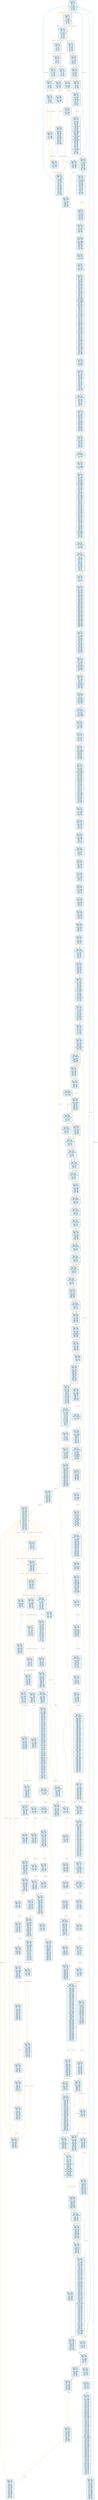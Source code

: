 digraph Contract_CFG {
    rankdir=TB;
    node [shape=box, style="filled, rounded", fontname="Monospace", fontsize=9, margin=0.15];
    edge [fontname="Arial", fontsize=8, penwidth=1.2];

    "block_0" [label="合约: 0xc7bbec...
起始PC: 0x0
终止PC: 0xb
终止指令: JUMPI
---------
0x0: PUSH1
0x2: PUSH1
0x4: MSTORE
0x5: CALLVALUE
0x6: DUP1
0x7: ISZERO
0x8: PUSH2
0xb: JUMPI", fillcolor="#e6f7ff"];
    "block_10" [label="合约: 0xc7bbec...
起始PC: 0x10
终止PC: 0x19
终止指令: JUMPI
---------
0x10: JUMPDEST
0x11: POP
0x12: PUSH1
0x14: CALLDATASIZE
0x15: LT
0x16: PUSH2
0x19: JUMPI", fillcolor="#e6f7ff"];
    "block_1a" [label="合约: 0xc7bbec...
起始PC: 0x1a
终止PC: 0x2a
终止指令: JUMPI
---------
0x1a: PUSH1
0x1c: CALLDATALOAD
0x1d: PUSH1
0x1f: SHR
0x20: DUP1
0x21: PUSH4
0x26: GT
0x27: PUSH2
0x2a: JUMPI", fillcolor="#e6f7ff"];
    "block_ee" [label="合约: 0xc7bbec...
起始PC: 0xee
终止PC: 0xf9
终止指令: JUMPI
---------
0xee: JUMPDEST
0xef: DUP1
0xf0: PUSH4
0xf5: GT
0xf6: PUSH2
0xf9: JUMPI", fillcolor="#e6f7ff"];
    "block_15b" [label="合约: 0xc7bbec...
起始PC: 0x15b
终止PC: 0x166
终止指令: JUMPI
---------
0x15b: JUMPDEST
0x15c: DUP1
0x15d: PUSH4
0x162: GT
0x163: PUSH2
0x166: JUMPI", fillcolor="#e6f7ff"];
    "block_18c" [label="合约: 0xc7bbec...
起始PC: 0x18c
终止PC: 0x197
终止指令: JUMPI
---------
0x18c: JUMPDEST
0x18d: DUP1
0x18e: PUSH4
0x193: EQ
0x194: PUSH2
0x197: JUMPI", fillcolor="#e6f7ff"];
    "block_198" [label="合约: 0xc7bbec...
起始PC: 0x198
终止PC: 0x1a2
终止指令: JUMPI
---------
0x198: DUP1
0x199: PUSH4
0x19e: EQ
0x19f: PUSH2
0x1a2: JUMPI", fillcolor="#e6f7ff"];
    "block_1d7" [label="合约: 0xc7bbec...
起始PC: 0x1d7
终止PC: 0x1e8
终止指令: JUMPI
---------
0x1d7: JUMPDEST
0x1d8: PUSH2
0x1db: PUSH1
0x1dd: DUP1
0x1de: CALLDATASIZE
0x1df: SUB
0x1e0: PUSH1
0x1e2: DUP2
0x1e3: LT
0x1e4: ISZERO
0x1e5: PUSH2
0x1e8: JUMPI", fillcolor="#e6f7ff"];
    "block_1ed" [label="合约: 0xc7bbec...
起始PC: 0x1ed
终止PC: 0x229
终止指令: JUMPI
---------
0x1ed: JUMPDEST
0x1ee: PUSH1
0x1f0: PUSH1
0x1f2: PUSH1
0x1f4: SHL
0x1f5: SUB
0x1f6: DUP3
0x1f7: CALLDATALOAD
0x1f8: DUP2
0x1f9: AND
0x1fa: SWAP3
0x1fb: PUSH1
0x1fd: DUP2
0x1fe: ADD
0x1ff: CALLDATALOAD
0x200: ISZERO
0x201: ISZERO
0x202: SWAP3
0x203: PUSH1
0x205: DUP3
0x206: ADD
0x207: CALLDATALOAD
0x208: SWAP3
0x209: PUSH1
0x20b: DUP4
0x20c: ADD
0x20d: CALLDATALOAD
0x20e: AND
0x20f: SWAP2
0x210: SWAP1
0x211: DUP2
0x212: ADD
0x213: SWAP1
0x214: PUSH1
0x216: DUP2
0x217: ADD
0x218: PUSH1
0x21a: DUP3
0x21b: ADD
0x21c: CALLDATALOAD
0x21d: PUSH5
0x223: DUP2
0x224: GT
0x225: ISZERO
0x226: PUSH2
0x229: JUMPI", fillcolor="#e6f7ff"];
    "block_22e" [label="合约: 0xc7bbec...
起始PC: 0x22e
终止PC: 0x23b
终止指令: JUMPI
---------
0x22e: JUMPDEST
0x22f: DUP3
0x230: ADD
0x231: DUP4
0x232: PUSH1
0x234: DUP3
0x235: ADD
0x236: GT
0x237: ISZERO
0x238: PUSH2
0x23b: JUMPI", fillcolor="#e6f7ff"];
    "block_240" [label="合约: 0xc7bbec...
起始PC: 0x240
终止PC: 0x25d
终止指令: JUMPI
---------
0x240: JUMPDEST
0x241: DUP1
0x242: CALLDATALOAD
0x243: SWAP1
0x244: PUSH1
0x246: ADD
0x247: SWAP2
0x248: DUP5
0x249: PUSH1
0x24b: DUP4
0x24c: MUL
0x24d: DUP5
0x24e: ADD
0x24f: GT
0x250: PUSH5
0x256: DUP4
0x257: GT
0x258: OR
0x259: ISZERO
0x25a: PUSH2
0x25d: JUMPI", fillcolor="#e6f7ff"];
    "block_262" [label="合约: 0xc7bbec...
起始PC: 0x262
终止PC: 0x26c
终止指令: JUMP
---------
0x262: JUMPDEST
0x263: POP
0x264: SWAP1
0x265: SWAP3
0x266: POP
0x267: SWAP1
0x268: POP
0x269: PUSH2
0x26c: JUMP", fillcolor="#e6f7ff"];
    "block_8f4" [label="合约: 0xc7bbec...
起始PC: 0x8f4
终止PC: 0x8fe
终止指令: JUMP
---------
0x8f4: JUMPDEST
0x8f5: PUSH1
0x8f7: DUP1
0x8f8: PUSH2
0x8fb: PUSH2
0x8fe: JUMP", fillcolor="#e6f7ff"];
    "block_2bf0" [label="合约: 0xc7bbec...
起始PC: 0x2bf0
终止PC: 0x2c20
终止指令: JUMPI
---------
0x2bf0: JUMPDEST
0x2bf1: ADDRESS
0x2bf2: PUSH1
0x2bf4: PUSH1
0x2bf6: PUSH1
0x2bf8: SHL
0x2bf9: SUB
0x2bfa: PUSH32
0x2c1b: AND
0x2c1c: EQ
0x2c1d: PUSH2
0x2c20: JUMPI", fillcolor="#e6f7ff"];
    "block_2c25" [label="合约: 0xc7bbec...
起始PC: 0x2c25
终止PC: 0x2c26
终止指令: JUMP
---------
0x2c25: JUMPDEST
0x2c26: JUMP", fillcolor="#e6f7ff"];
    "block_8ff" [label="合约: 0xc7bbec...
起始PC: 0x8ff
终止PC: 0x904
终止指令: JUMPI
---------
0x8ff: JUMPDEST
0x900: DUP6
0x901: PUSH2
0x904: JUMPI", fillcolor="#e6f7ff"];
    "block_936" [label="合约: 0xc7bbec...
起始PC: 0x936
终止PC: 0x9bc
终止指令: JUMPI
---------
0x936: JUMPDEST
0x937: PUSH1
0x939: DUP1
0x93a: MLOAD
0x93b: PUSH1
0x93d: DUP2
0x93e: ADD
0x93f: DUP3
0x940: MSTORE
0x941: PUSH1
0x943: SLOAD
0x944: PUSH1
0x946: PUSH1
0x948: PUSH1
0x94a: SHL
0x94b: SUB
0x94c: DUP2
0x94d: AND
0x94e: DUP3
0x94f: MSTORE
0x950: PUSH1
0x952: PUSH1
0x954: SHL
0x955: DUP2
0x956: DIV
0x957: PUSH1
0x959: SWAP1
0x95a: DUP2
0x95b: SIGNEXTEND
0x95c: DUP2
0x95d: SIGNEXTEND
0x95e: SWAP1
0x95f: SIGNEXTEND
0x960: PUSH1
0x962: DUP4
0x963: ADD
0x964: MSTORE
0x965: PUSH2
0x968: PUSH1
0x96a: PUSH1
0x96c: SHL
0x96d: DUP3
0x96e: DIV
0x96f: DUP2
0x970: AND
0x971: SWAP4
0x972: DUP4
0x973: ADD
0x974: SWAP4
0x975: SWAP1
0x976: SWAP4
0x977: MSTORE
0x978: PUSH1
0x97a: PUSH1
0x97c: SHL
0x97d: DUP2
0x97e: DIV
0x97f: DUP4
0x980: AND
0x981: PUSH1
0x983: DUP4
0x984: ADD
0x985: MSTORE
0x986: PUSH1
0x988: PUSH1
0x98a: SHL
0x98b: DUP2
0x98c: DIV
0x98d: SWAP1
0x98e: SWAP3
0x98f: AND
0x990: PUSH1
0x992: DUP3
0x993: ADD
0x994: MSTORE
0x995: PUSH1
0x997: PUSH1
0x999: PUSH1
0x99b: SHL
0x99c: DUP4
0x99d: DIV
0x99e: DUP2
0x99f: AND
0x9a0: PUSH1
0x9a2: DUP4
0x9a3: ADD
0x9a4: MSTORE
0x9a5: PUSH1
0x9a7: PUSH1
0x9a9: SHL
0x9aa: SWAP1
0x9ab: SWAP3
0x9ac: DIV
0x9ad: SWAP1
0x9ae: SWAP2
0x9af: AND
0x9b0: ISZERO
0x9b1: ISZERO
0x9b2: PUSH1
0x9b4: DUP3
0x9b5: ADD
0x9b6: DUP2
0x9b7: SWAP1
0x9b8: MSTORE
0x9b9: PUSH2
0x9bc: JUMPI", fillcolor="#e6f7ff"];
    "block_9ef" [label="合约: 0xc7bbec...
起始PC: 0x9ef
终止PC: 0x9f4
终止指令: JUMPI
---------
0x9ef: JUMPDEST
0x9f0: DUP8
0x9f1: PUSH2
0x9f4: JUMPI", fillcolor="#e6f7ff"];
    "block_a3a" [label="合约: 0xc7bbec...
起始PC: 0xa3a
终止PC: 0xa59
终止指令: JUMPI
---------
0xa3a: JUMPDEST
0xa3b: DUP1
0xa3c: PUSH1
0xa3e: ADD
0xa3f: MLOAD
0xa40: PUSH1
0xa42: PUSH1
0xa44: PUSH1
0xa46: SHL
0xa47: SUB
0xa48: AND
0xa49: DUP7
0xa4a: PUSH1
0xa4c: PUSH1
0xa4e: PUSH1
0xa50: SHL
0xa51: SUB
0xa52: AND
0xa53: LT
0xa54: DUP1
0xa55: ISZERO
0xa56: PUSH2
0xa59: JUMPI", fillcolor="#e6f7ff"];
    "block_a5a" [label="合约: 0xc7bbec...
起始PC: 0xa5a
终止PC: 0xa6b
终止指令: JUMPDEST_PREV
---------
0xa5a: POP
0xa5b: PUSH5
0xa61: PUSH1
0xa63: PUSH1
0xa65: PUSH1
0xa67: SHL
0xa68: SUB
0xa69: DUP8
0xa6a: AND
0xa6b: GT", fillcolor="#e6f7ff"];
    "block_aa3" [label="合约: 0xc7bbec...
起始PC: 0xaa3
终止PC: 0xac1
终止指令: JUMPI
---------
0xaa3: JUMPDEST
0xaa4: PUSH1
0xaa6: DUP1
0xaa7: SLOAD
0xaa8: PUSH1
0xaaa: PUSH1
0xaac: SHL
0xaad: NOT
0xaae: AND
0xaaf: DUP2
0xab0: SSTORE
0xab1: PUSH1
0xab3: DUP1
0xab4: MLOAD
0xab5: PUSH1
0xab7: DUP2
0xab8: ADD
0xab9: SWAP1
0xaba: SWAP2
0xabb: MSTORE
0xabc: DUP1
0xabd: DUP11
0xabe: PUSH2
0xac1: JUMPI", fillcolor="#e6f7ff"];
    "block_ad2" [label="合约: 0xc7bbec...
起始PC: 0xad2
终止PC: 0xae1
终止指令: JUMPI
---------
0xad2: JUMPDEST
0xad3: PUSH1
0xad5: DUP5
0xad6: PUSH1
0xad8: ADD
0xad9: MLOAD
0xada: PUSH1
0xadc: AND
0xadd: DUP2
0xade: PUSH2
0xae1: JUMPI", fillcolor="#e6f7ff"];
    "block_ae3" [label="合约: 0xc7bbec...
起始PC: 0xae3
终止PC: 0xae4
终止指令: JUMPDEST_PREV
---------
0xae3: JUMPDEST
0xae4: MOD", fillcolor="#e6f7ff"];
    "block_2c27" [label="合约: 0xc7bbec...
起始PC: 0x2c27
终止PC: 0x2c2a
终止指令: JUMP
---------
0x2c27: JUMPDEST
0x2c28: TIMESTAMP
0x2c29: SWAP1
0x2c2a: JUMP", fillcolor="#e6f7ff"];
    "block_b06" [label="合约: 0xc7bbec...
起始PC: 0xb06
终止PC: 0xb7a
终止指令: JUMPI
---------
0xb06: JUMPDEST
0xb07: PUSH4
0xb0c: AND
0xb0d: DUP2
0xb0e: MSTORE
0xb0f: PUSH1
0xb11: ADD
0xb12: PUSH1
0xb14: PUSH1
0xb16: SIGNEXTEND
0xb17: DUP2
0xb18: MSTORE
0xb19: PUSH1
0xb1b: ADD
0xb1c: PUSH1
0xb1e: PUSH1
0xb20: PUSH1
0xb22: PUSH1
0xb24: SHL
0xb25: SUB
0xb26: AND
0xb27: DUP2
0xb28: MSTORE
0xb29: PUSH1
0xb2b: ADD
0xb2c: PUSH1
0xb2e: ISZERO
0xb2f: ISZERO
0xb30: DUP2
0xb31: MSTORE
0xb32: POP
0xb33: SWAP1
0xb34: POP
0xb35: PUSH1
0xb37: DUP1
0xb38: DUP10
0xb39: SGT
0xb3a: SWAP1
0xb3b: POP
0xb3c: PUSH1
0xb3e: PUSH1
0xb40: MLOAD
0xb41: DUP1
0xb42: PUSH1
0xb44: ADD
0xb45: PUSH1
0xb47: MSTORE
0xb48: DUP1
0xb49: DUP12
0xb4a: DUP2
0xb4b: MSTORE
0xb4c: PUSH1
0xb4e: ADD
0xb4f: PUSH1
0xb51: DUP2
0xb52: MSTORE
0xb53: PUSH1
0xb55: ADD
0xb56: DUP6
0xb57: PUSH1
0xb59: ADD
0xb5a: MLOAD
0xb5b: PUSH1
0xb5d: PUSH1
0xb5f: PUSH1
0xb61: SHL
0xb62: SUB
0xb63: AND
0xb64: DUP2
0xb65: MSTORE
0xb66: PUSH1
0xb68: ADD
0xb69: DUP6
0xb6a: PUSH1
0xb6c: ADD
0xb6d: MLOAD
0xb6e: PUSH1
0xb70: SIGNEXTEND
0xb71: DUP2
0xb72: MSTORE
0xb73: PUSH1
0xb75: ADD
0xb76: DUP13
0xb77: PUSH2
0xb7a: JUMPI", fillcolor="#e6f7ff"];
    "block_b82" [label="合约: 0xc7bbec...
起始PC: 0xb82
终止PC: 0xb85
终止指令: JUMPDEST_PREV
---------
0xb82: JUMPDEST
0xb83: PUSH1
0xb85: SLOAD", fillcolor="#e6f7ff"];
    "block_bba" [label="合约: 0xc7bbec...
起始PC: 0xbba
终止PC: 0xbd4
终止指令: JUMPDEST_PREV
---------
0xbba: POP
0xbbb: DUP9
0xbbc: PUSH1
0xbbe: PUSH1
0xbc0: PUSH1
0xbc2: SHL
0xbc3: SUB
0xbc4: AND
0xbc5: DUP2
0xbc6: PUSH1
0xbc8: ADD
0xbc9: MLOAD
0xbca: PUSH1
0xbcc: PUSH1
0xbce: PUSH1
0xbd0: SHL
0xbd1: SUB
0xbd2: AND
0xbd3: EQ
0xbd4: ISZERO", fillcolor="#e6f7ff"];
    "block_bdb" [label="合约: 0xc7bbec...
起始PC: 0xbdb
终止PC: 0xbe1
终止指令: JUMP
---------
0xbdb: PUSH2
0xbde: PUSH2
0xbe1: JUMP", fillcolor="#e6f7ff"];
    "block_560e" [label="合约: 0xc7bbec...
起始PC: 0x560e
终止PC: 0x5649
终止指令: JUMP
---------
0x560e: JUMPDEST
0x560f: PUSH1
0x5611: DUP1
0x5612: MLOAD
0x5613: PUSH1
0x5615: DUP2
0x5616: ADD
0x5617: DUP3
0x5618: MSTORE
0x5619: PUSH1
0x561b: DUP1
0x561c: DUP3
0x561d: MSTORE
0x561e: PUSH1
0x5620: DUP3
0x5621: ADD
0x5622: DUP2
0x5623: SWAP1
0x5624: MSTORE
0x5625: SWAP2
0x5626: DUP2
0x5627: ADD
0x5628: DUP3
0x5629: SWAP1
0x562a: MSTORE
0x562b: PUSH1
0x562d: DUP2
0x562e: ADD
0x562f: DUP3
0x5630: SWAP1
0x5631: MSTORE
0x5632: PUSH1
0x5634: DUP2
0x5635: ADD
0x5636: DUP3
0x5637: SWAP1
0x5638: MSTORE
0x5639: PUSH1
0x563b: DUP2
0x563c: ADD
0x563d: DUP3
0x563e: SWAP1
0x563f: MSTORE
0x5640: PUSH1
0x5642: DUP2
0x5643: ADD
0x5644: SWAP2
0x5645: SWAP1
0x5646: SWAP2
0x5647: MSTORE
0x5648: SWAP1
0x5649: JUMP", fillcolor="#e6f7ff"];
    "block_be2" [label="合约: 0xc7bbec...
起始PC: 0xbe2
终止PC: 0xc24
终止指令: JUMP
---------
0xbe2: JUMPDEST
0xbe3: PUSH1
0xbe5: DUP3
0xbe6: ADD
0xbe7: MLOAD
0xbe8: PUSH1
0xbea: PUSH1
0xbec: PUSH1
0xbee: SHL
0xbef: SUB
0xbf0: AND
0xbf1: DUP2
0xbf2: MSTORE
0xbf3: PUSH1
0xbf5: DUP3
0xbf6: ADD
0xbf7: MLOAD
0xbf8: PUSH2
0xbfb: SWAP1
0xbfc: PUSH1
0xbfe: SWAP1
0xbff: PUSH32
0xc20: DUP16
0xc21: PUSH2
0xc24: JUMP", fillcolor="#e6f7ff"];
    "block_2c2b" [label="合约: 0xc7bbec...
起始PC: 0x2c2b
终止PC: 0x2c3d
终止指令: JUMPI
---------
0x2c2b: JUMPDEST
0x2c2c: PUSH1
0x2c2e: DUP1
0x2c2f: PUSH1
0x2c31: DUP5
0x2c32: PUSH1
0x2c34: SIGNEXTEND
0x2c35: DUP7
0x2c36: PUSH1
0x2c38: SIGNEXTEND
0x2c39: DUP2
0x2c3a: PUSH2
0x2c3d: JUMPI", fillcolor="#e6f7ff"];
    "block_2c3f" [label="合约: 0xc7bbec...
起始PC: 0x2c3f
终止PC: 0x2c4f
终止指令: JUMPI
---------
0x2c3f: JUMPDEST
0x2c40: SDIV
0x2c41: SWAP1
0x2c42: POP
0x2c43: PUSH1
0x2c45: DUP7
0x2c46: PUSH1
0x2c48: SIGNEXTEND
0x2c49: SLT
0x2c4a: DUP1
0x2c4b: ISZERO
0x2c4c: PUSH2
0x2c4f: JUMPI", fillcolor="#e6f7ff"];
    "block_2c50" [label="合约: 0xc7bbec...
起始PC: 0x2c50
终止PC: 0x2c5d
终止指令: JUMPI
---------
0x2c50: POP
0x2c51: DUP5
0x2c52: PUSH1
0x2c54: SIGNEXTEND
0x2c55: DUP7
0x2c56: PUSH1
0x2c58: SIGNEXTEND
0x2c59: DUP2
0x2c5a: PUSH2
0x2c5d: JUMPI", fillcolor="#e6f7ff"];
    "block_2c5f" [label="合约: 0xc7bbec...
起始PC: 0x2c5f
终止PC: 0x2c65
终止指令: JUMPDEST_PREV
---------
0x2c5f: JUMPDEST
0x2c60: SMOD
0x2c61: PUSH1
0x2c63: SIGNEXTEND
0x2c64: ISZERO
0x2c65: ISZERO", fillcolor="#e6f7ff"];
    "block_2c70" [label="合约: 0xc7bbec...
起始PC: 0x2c70
终止PC: 0x2c76
终止指令: JUMPI
---------
0x2c70: JUMPDEST
0x2c71: DUP4
0x2c72: ISZERO
0x2c73: PUSH2
0x2c76: JUMPI", fillcolor="#e6f7ff"];
    "block_2c77" [label="合约: 0xc7bbec...
起始PC: 0x2c77
终止PC: 0x2c81
终止指令: JUMP
---------
0x2c77: PUSH1
0x2c79: DUP1
0x2c7a: PUSH2
0x2c7d: DUP4
0x2c7e: PUSH2
0x2c81: JUMP", fillcolor="#e6f7ff"];
    "block_44b6" [label="合约: 0xc7bbec...
起始PC: 0x44b6
终止PC: 0x44c7
终止指令: JUMP
---------
0x44b6: JUMPDEST
0x44b7: PUSH1
0x44b9: SIGNEXTEND
0x44ba: PUSH1
0x44bc: DUP2
0x44bd: SWAP1
0x44be: SAR
0x44bf: SWAP2
0x44c0: PUSH2
0x44c3: SWAP1
0x44c4: SWAP2
0x44c5: SMOD
0x44c6: SWAP1
0x44c7: JUMP", fillcolor="#e6f7ff"];
    "block_2c82" [label="合约: 0xc7bbec...
起始PC: 0x2c82
终止PC: 0x2cba
终止指令: JUMPI
---------
0x2c82: JUMPDEST
0x2c83: PUSH1
0x2c85: DUP3
0x2c86: DUP2
0x2c87: SIGNEXTEND
0x2c88: DUP2
0x2c89: SIGNEXTEND
0x2c8a: PUSH1
0x2c8c: SWAP1
0x2c8d: DUP2
0x2c8e: MSTORE
0x2c8f: PUSH1
0x2c91: DUP14
0x2c92: SWAP1
0x2c93: MSTORE
0x2c94: PUSH1
0x2c96: SWAP1
0x2c97: SHA3
0x2c98: SLOAD
0x2c99: PUSH1
0x2c9b: DUP4
0x2c9c: AND
0x2c9d: SWAP2
0x2c9e: SWAP1
0x2c9f: SWAP2
0x2ca0: SHL
0x2ca1: DUP1
0x2ca2: ADD
0x2ca3: PUSH1
0x2ca5: NOT
0x2ca6: ADD
0x2ca7: SWAP1
0x2ca8: DUP2
0x2ca9: AND
0x2caa: DUP1
0x2cab: ISZERO
0x2cac: ISZERO
0x2cad: SWAP8
0x2cae: POP
0x2caf: SWAP3
0x2cb0: SWAP5
0x2cb1: POP
0x2cb2: SWAP1
0x2cb3: SWAP3
0x2cb4: POP
0x2cb5: SWAP1
0x2cb6: DUP6
0x2cb7: PUSH2
0x2cba: JUMPI", fillcolor="#e6f7ff"];
    "block_2cc7" [label="合约: 0xc7bbec...
起始PC: 0x2cc7
终止PC: 0x2cd0
终止指令: JUMP
---------
0x2cc7: JUMPDEST
0x2cc8: DUP9
0x2cc9: PUSH2
0x2ccc: DUP3
0x2ccd: PUSH2
0x2cd0: JUMP", fillcolor="#e6f7ff"];
    "block_44c8" [label="合约: 0xc7bbec...
起始PC: 0x44c8
终止PC: 0x44d1
终止指令: JUMPI
---------
0x44c8: JUMPDEST
0x44c9: PUSH1
0x44cb: DUP1
0x44cc: DUP3
0x44cd: GT
0x44ce: PUSH2
0x44d1: JUMPI", fillcolor="#e6f7ff"];
    "block_44d6" [label="合约: 0xc7bbec...
起始PC: 0x44d6
终止PC: 0x44e1
终止指令: JUMPI
---------
0x44d6: JUMPDEST
0x44d7: PUSH1
0x44d9: PUSH1
0x44db: SHL
0x44dc: DUP3
0x44dd: LT
0x44de: PUSH2
0x44e1: JUMPI", fillcolor="#e6f7ff"];
    "block_44e2" [label="合约: 0xc7bbec...
起始PC: 0x44e2
终止PC: 0x44e8
终止指令: JUMPDEST_PREV
---------
0x44e2: PUSH1
0x44e4: SWAP2
0x44e5: DUP3
0x44e6: SHR
0x44e7: SWAP2
0x44e8: ADD", fillcolor="#e6f7ff"];
    "block_4501" [label="合约: 0xc7bbec...
起始PC: 0x4501
终止PC: 0x450d
终止指令: JUMPI
---------
0x4501: JUMPDEST
0x4502: PUSH5
0x4508: DUP3
0x4509: LT
0x450a: PUSH2
0x450d: JUMPI", fillcolor="#e6f7ff"];
    "block_4515" [label="合约: 0xc7bbec...
起始PC: 0x4515
终止PC: 0x451f
终止指令: JUMPI
---------
0x4515: JUMPDEST
0x4516: PUSH3
0x451a: DUP3
0x451b: LT
0x451c: PUSH2
0x451f: JUMPI", fillcolor="#e6f7ff"];
    "block_4527" [label="合约: 0xc7bbec...
起始PC: 0x4527
终止PC: 0x4530
终止指令: JUMPI
---------
0x4527: JUMPDEST
0x4528: PUSH2
0x452b: DUP3
0x452c: LT
0x452d: PUSH2
0x4530: JUMPI", fillcolor="#e6f7ff"];
    "block_4538" [label="合约: 0xc7bbec...
起始PC: 0x4538
终止PC: 0x4540
终止指令: JUMPI
---------
0x4538: JUMPDEST
0x4539: PUSH1
0x453b: DUP3
0x453c: LT
0x453d: PUSH2
0x4540: JUMPI", fillcolor="#e6f7ff"];
    "block_4548" [label="合约: 0xc7bbec...
起始PC: 0x4548
终止PC: 0x4550
终止指令: JUMPI
---------
0x4548: JUMPDEST
0x4549: PUSH1
0x454b: DUP3
0x454c: LT
0x454d: PUSH2
0x4550: JUMPI", fillcolor="#e6f7ff"];
    "block_4558" [label="合约: 0xc7bbec...
起始PC: 0x4558
终止PC: 0x4560
终止指令: JUMPI
---------
0x4558: JUMPDEST
0x4559: PUSH1
0x455b: DUP3
0x455c: LT
0x455d: PUSH2
0x4560: JUMPI", fillcolor="#e6f7ff"];
    "block_4561" [label="合约: 0xc7bbec...
起始PC: 0x4561
终止PC: 0x4567
终止指令: JUMP
---------
0x4561: PUSH1
0x4563: ADD
0x4564: SWAP2
0x4565: SWAP1
0x4566: POP
0x4567: JUMP", fillcolor="#e6f7ff"];
    "block_2cd1" [label="合约: 0xc7bbec...
起始PC: 0x2cd1
终止PC: 0x2cd9
终止指令: JUMPDEST_PREV
---------
0x2cd1: JUMPDEST
0x2cd2: DUP5
0x2cd3: SUB
0x2cd4: PUSH1
0x2cd6: AND
0x2cd7: DUP7
0x2cd8: SUB
0x2cd9: MUL", fillcolor="#e6f7ff"];
    "block_2d63" [label="合约: 0xc7bbec...
起始PC: 0x2d63
终止PC: 0x2d6c
终止指令: JUMP
---------
0x2d63: JUMPDEST
0x2d64: POP
0x2d65: SWAP5
0x2d66: POP
0x2d67: SWAP5
0x2d68: SWAP3
0x2d69: POP
0x2d6a: POP
0x2d6b: POP
0x2d6c: JUMP", fillcolor="#e6f7ff"];
    "block_c25" [label="合约: 0xc7bbec...
起始PC: 0xc25
终止PC: 0xc47
终止指令: JUMPI
---------
0xc25: JUMPDEST
0xc26: ISZERO
0xc27: ISZERO
0xc28: PUSH1
0xc2a: DUP4
0xc2b: ADD
0xc2c: MSTORE
0xc2d: PUSH1
0xc2f: SWAP1
0xc30: DUP2
0xc31: SIGNEXTEND
0xc32: DUP2
0xc33: SIGNEXTEND
0xc34: PUSH1
0xc36: DUP4
0xc37: ADD
0xc38: DUP2
0xc39: SWAP1
0xc3a: MSTORE
0xc3b: PUSH3
0xc3f: NOT
0xc40: SWAP2
0xc41: SIGNEXTEND
0xc42: SLT
0xc43: ISZERO
0xc44: PUSH2
0xc47: JUMPI", fillcolor="#e6f7ff"];
    "block_c56" [label="合约: 0xc7bbec...
起始PC: 0xc56
终止PC: 0xc6b
终止指令: JUMPI
---------
0xc56: JUMPDEST
0xc57: PUSH1
0xc59: DUP2
0xc5a: ADD
0xc5b: MLOAD
0xc5c: PUSH3
0xc60: PUSH1
0xc62: SWAP2
0xc63: SWAP1
0xc64: SWAP2
0xc65: SIGNEXTEND
0xc66: SGT
0xc67: ISZERO
0xc68: PUSH2
0xc6b: JUMPI", fillcolor="#e6f7ff"];
    "block_c75" [label="合约: 0xc7bbec...
起始PC: 0xc75
终止PC: 0xc81
终止指令: JUMP
---------
0xc75: JUMPDEST
0xc76: PUSH2
0xc79: DUP2
0xc7a: PUSH1
0xc7c: ADD
0xc7d: MLOAD
0xc7e: PUSH2
0xc81: JUMP", fillcolor="#e6f7ff"];
    "block_2d6d" [label="合约: 0xc7bbec...
起始PC: 0x2d6d
终止PC: 0x2d7b
终止指令: JUMPI
---------
0x2d6d: JUMPDEST
0x2d6e: PUSH1
0x2d70: DUP1
0x2d71: PUSH1
0x2d73: DUP4
0x2d74: PUSH1
0x2d76: SIGNEXTEND
0x2d77: SLT
0x2d78: PUSH2
0x2d7b: JUMPI", fillcolor="#e6f7ff"];
    "block_2d84" [label="合约: 0xc7bbec...
起始PC: 0x2d84
终止PC: 0x2d8b
终止指令: JUMPDEST_PREV
---------
0x2d84: JUMPDEST
0x2d85: DUP3
0x2d86: PUSH1
0x2d88: SIGNEXTEND
0x2d89: PUSH1
0x2d8b: SUB", fillcolor="#e6f7ff"];
    "block_2dca" [label="合约: 0xc7bbec...
起始PC: 0x2dca
终止PC: 0x2dd4
终止指令: JUMPI
---------
0x2dca: JUMPDEST
0x2dcb: PUSH1
0x2dcd: PUSH1
0x2dcf: DUP3
0x2dd0: AND
0x2dd1: PUSH2
0x2dd4: JUMPI", fillcolor="#e6f7ff"];
    "block_2dde" [label="合约: 0xc7bbec...
起始PC: 0x2dde
终止PC: 0x2ddf
终止指令: JUMPDEST_PREV
---------
0x2dde: JUMPDEST
0x2ddf: PUSH16", fillcolor="#e6f7ff"];
    "block_2e0f" [label="合约: 0xc7bbec...
起始PC: 0x2e0f
终止PC: 0x2e23
终止指令: JUMPDEST_PREV
---------
0x2e0f: PUSH16
0x2e20: MUL
0x2e21: PUSH1
0x2e23: SHR", fillcolor="#e6f7ff"];
    "block_2e2e" [label="合约: 0xc7bbec...
起始PC: 0x2e2e
终止PC: 0x2e42
终止指令: JUMPDEST_PREV
---------
0x2e2e: PUSH16
0x2e3f: MUL
0x2e40: PUSH1
0x2e42: SHR", fillcolor="#e6f7ff"];
    "block_2e4d" [label="合约: 0xc7bbec...
起始PC: 0x2e4d
终止PC: 0x2e61
终止指令: JUMPDEST_PREV
---------
0x2e4d: PUSH16
0x2e5e: MUL
0x2e5f: PUSH1
0x2e61: SHR", fillcolor="#e6f7ff"];
    "block_2e6c" [label="合约: 0xc7bbec...
起始PC: 0x2e6c
终止PC: 0x2e80
终止指令: JUMPDEST_PREV
---------
0x2e6c: PUSH16
0x2e7d: MUL
0x2e7e: PUSH1
0x2e80: SHR", fillcolor="#e6f7ff"];
    "block_2e8b" [label="合约: 0xc7bbec...
起始PC: 0x2e8b
终止PC: 0x2e9f
终止指令: JUMPDEST_PREV
---------
0x2e8b: PUSH16
0x2e9c: MUL
0x2e9d: PUSH1
0x2e9f: SHR", fillcolor="#e6f7ff"];
    "block_2eaa" [label="合约: 0xc7bbec...
起始PC: 0x2eaa
终止PC: 0x2ebe
终止指令: JUMPDEST_PREV
---------
0x2eaa: PUSH16
0x2ebb: MUL
0x2ebc: PUSH1
0x2ebe: SHR", fillcolor="#e6f7ff"];
    "block_2ede" [label="合约: 0xc7bbec...
起始PC: 0x2ede
终止PC: 0x2ee8
终止指令: JUMPI
---------
0x2ede: JUMPDEST
0x2edf: PUSH2
0x2ee2: DUP3
0x2ee3: AND
0x2ee4: ISZERO
0x2ee5: PUSH2
0x2ee8: JUMPI", fillcolor="#e6f7ff"];
    "block_2ee9" [label="合约: 0xc7bbec...
起始PC: 0x2ee9
终止PC: 0x2efd
终止指令: JUMPDEST_PREV
---------
0x2ee9: PUSH16
0x2efa: MUL
0x2efb: PUSH1
0x2efd: SHR", fillcolor="#e6f7ff"];
    "block_2f09" [label="合约: 0xc7bbec...
起始PC: 0x2f09
终止PC: 0x2f1d
终止指令: JUMPDEST_PREV
---------
0x2f09: PUSH16
0x2f1a: MUL
0x2f1b: PUSH1
0x2f1d: SHR", fillcolor="#e6f7ff"];
    "block_2f29" [label="合约: 0xc7bbec...
起始PC: 0x2f29
终止PC: 0x2f3d
终止指令: JUMPDEST_PREV
---------
0x2f29: PUSH16
0x2f3a: MUL
0x2f3b: PUSH1
0x2f3d: SHR", fillcolor="#e6f7ff"];
    "block_2f5e" [label="合约: 0xc7bbec...
起始PC: 0x2f5e
终止PC: 0x2f68
终止指令: JUMPI
---------
0x2f5e: JUMPDEST
0x2f5f: PUSH2
0x2f62: DUP3
0x2f63: AND
0x2f64: ISZERO
0x2f65: PUSH2
0x2f68: JUMPI", fillcolor="#e6f7ff"];
    "block_2f69" [label="合约: 0xc7bbec...
起始PC: 0x2f69
终止PC: 0x2f7d
终止指令: JUMPDEST_PREV
---------
0x2f69: PUSH16
0x2f7a: MUL
0x2f7b: PUSH1
0x2f7d: SHR", fillcolor="#e6f7ff"];
    "block_2f89" [label="合约: 0xc7bbec...
起始PC: 0x2f89
终止PC: 0x2f9d
终止指令: JUMPDEST_PREV
---------
0x2f89: PUSH16
0x2f9a: MUL
0x2f9b: PUSH1
0x2f9d: SHR", fillcolor="#e6f7ff"];
    "block_2fa9" [label="合约: 0xc7bbec...
起始PC: 0x2fa9
终止PC: 0x2fbd
终止指令: JUMPDEST_PREV
---------
0x2fa9: PUSH16
0x2fba: MUL
0x2fbb: PUSH1
0x2fbd: SHR", fillcolor="#e6f7ff"];
    "block_2fc9" [label="合约: 0xc7bbec...
起始PC: 0x2fc9
终止PC: 0x2fdd
终止指令: JUMPDEST_PREV
---------
0x2fc9: PUSH16
0x2fda: MUL
0x2fdb: PUSH1
0x2fdd: SHR", fillcolor="#e6f7ff"];
    "block_2fff" [label="合约: 0xc7bbec...
起始PC: 0x2fff
终止PC: 0x300a
终止指令: JUMPI
---------
0x2fff: JUMPDEST
0x3000: PUSH3
0x3004: DUP3
0x3005: AND
0x3006: ISZERO
0x3007: PUSH2
0x300a: JUMPI", fillcolor="#e6f7ff"];
    "block_300b" [label="合约: 0xc7bbec...
起始PC: 0x300b
终止PC: 0x301e
终止指令: JUMPDEST_PREV
---------
0x300b: PUSH15
0x301b: MUL
0x301c: PUSH1
0x301e: SHR", fillcolor="#e6f7ff"];
    "block_303e" [label="合约: 0xc7bbec...
起始PC: 0x303e
终止PC: 0x3049
终止指令: JUMPI
---------
0x303e: JUMPDEST
0x303f: PUSH3
0x3043: DUP3
0x3044: AND
0x3045: ISZERO
0x3046: PUSH2
0x3049: JUMPI", fillcolor="#e6f7ff"];
    "block_305b" [label="合约: 0xc7bbec...
起始PC: 0x305b
终止PC: 0x3067
终止指令: JUMPI
---------
0x305b: JUMPDEST
0x305c: PUSH1
0x305e: DUP5
0x305f: PUSH1
0x3061: SIGNEXTEND
0x3062: SGT
0x3063: ISZERO
0x3064: PUSH2
0x3067: JUMPI", fillcolor="#e6f7ff"];
    "block_3076" [label="合约: 0xc7bbec...
起始PC: 0x3076
终止PC: 0x3083
终止指令: JUMPI
---------
0x3076: JUMPDEST
0x3077: PUSH5
0x307d: DUP2
0x307e: MOD
0x307f: ISZERO
0x3080: PUSH2
0x3083: JUMPI", fillcolor="#e6f7ff"];
    "block_3084" [label="合约: 0xc7bbec...
起始PC: 0x3084
终止PC: 0x3089
终止指令: JUMP
---------
0x3084: PUSH1
0x3086: PUSH2
0x3089: JUMP", fillcolor="#e6f7ff"];
    "block_308d" [label="合约: 0xc7bbec...
起始PC: 0x308d
终止PC: 0x309e
终止指令: JUMP
---------
0x308d: JUMPDEST
0x308e: PUSH1
0x3090: AND
0x3091: PUSH1
0x3093: DUP3
0x3094: SWAP1
0x3095: SHR
0x3096: ADD
0x3097: SWAP3
0x3098: POP
0x3099: POP
0x309a: POP
0x309b: SWAP2
0x309c: SWAP1
0x309d: POP
0x309e: JUMP", fillcolor="#e6f7ff"];
    "block_c82" [label="合约: 0xc7bbec...
起始PC: 0xc82
终止PC: 0xc9e
终止指令: JUMPI
---------
0xc82: JUMPDEST
0xc83: PUSH1
0xc85: PUSH1
0xc87: PUSH1
0xc89: SHL
0xc8a: SUB
0xc8b: AND
0xc8c: PUSH1
0xc8e: DUP3
0xc8f: ADD
0xc90: MSTORE
0xc91: PUSH1
0xc93: DUP3
0xc94: ADD
0xc95: MLOAD
0xc96: PUSH2
0xc99: SWAP1
0xc9a: DUP14
0xc9b: PUSH2
0xc9e: JUMPI", fillcolor="#e6f7ff"];
    "block_cbc" [label="合约: 0xc7bbec...
起始PC: 0xcbc
终止PC: 0xcd5
终止指令: JUMPDEST_PREV
---------
0xcbc: JUMPDEST
0xcbd: DUP12
0xcbe: PUSH1
0xcc0: PUSH1
0xcc2: PUSH1
0xcc4: SHL
0xcc5: SUB
0xcc6: AND
0xcc7: DUP4
0xcc8: PUSH1
0xcca: ADD
0xccb: MLOAD
0xccc: PUSH1
0xcce: PUSH1
0xcd0: PUSH1
0xcd2: SHL
0xcd3: SUB
0xcd4: AND
0xcd5: LT", fillcolor="#e6f7ff"];
    "block_cdb" [label="合约: 0xc7bbec...
起始PC: 0xcdb
终止PC: 0xce3
终止指令: JUMP
---------
0xcdb: DUP3
0xcdc: PUSH1
0xcde: ADD
0xcdf: MLOAD
0xce0: PUSH2
0xce3: JUMP", fillcolor="#e6f7ff"];
    "block_ce6" [label="合约: 0xc7bbec...
起始PC: 0xce6
终止PC: 0xd12
终止指令: JUMP
---------
0xce6: JUMPDEST
0xce7: PUSH1
0xce9: DUP6
0xcea: ADD
0xceb: MLOAD
0xcec: DUP6
0xced: MLOAD
0xcee: PUSH32
0xd0f: PUSH2
0xd12: JUMP", fillcolor="#e6f7ff"];
    "block_309f" [label="合约: 0xc7bbec...
起始PC: 0x309f
终止PC: 0x30be
终止指令: JUMPI
---------
0x309f: JUMPDEST
0x30a0: PUSH1
0x30a2: DUP1
0x30a3: DUP1
0x30a4: DUP1
0x30a5: PUSH1
0x30a7: PUSH1
0x30a9: PUSH1
0x30ab: SHL
0x30ac: SUB
0x30ad: DUP1
0x30ae: DUP10
0x30af: AND
0x30b0: SWAP1
0x30b1: DUP11
0x30b2: AND
0x30b3: LT
0x30b4: ISZERO
0x30b5: DUP2
0x30b6: DUP8
0x30b7: SLT
0x30b8: DUP1
0x30b9: ISZERO
0x30ba: SWAP1
0x30bb: PUSH2
0x30be: JUMPI", fillcolor="#e6f7ff"];
    "block_30bf" [label="合约: 0xc7bbec...
起始PC: 0x30bf
终止PC: 0x30d7
终止指令: JUMP
---------
0x30bf: PUSH1
0x30c1: PUSH2
0x30c4: DUP10
0x30c5: DUP10
0x30c6: PUSH3
0x30ca: SUB
0x30cb: PUSH3
0x30cf: AND
0x30d0: PUSH3
0x30d4: PUSH2
0x30d7: JUMP", fillcolor="#e6f7ff"];
    "block_32d9" [label="合约: 0xc7bbec...
起始PC: 0x32d9
终止PC: 0x32f7
终止指令: JUMPI
---------
0x32d9: JUMPDEST
0x32da: PUSH1
0x32dc: DUP1
0x32dd: DUP1
0x32de: PUSH1
0x32e0: NOT
0x32e1: DUP6
0x32e2: DUP8
0x32e3: MULMOD
0x32e4: DUP7
0x32e5: DUP7
0x32e6: MUL
0x32e7: SWAP3
0x32e8: POP
0x32e9: DUP3
0x32ea: DUP2
0x32eb: LT
0x32ec: SWAP1
0x32ed: DUP4
0x32ee: SWAP1
0x32ef: SUB
0x32f0: SUB
0x32f1: SWAP1
0x32f2: POP
0x32f3: DUP1
0x32f4: PUSH2
0x32f7: JUMPI", fillcolor="#e6f7ff"];
    "block_32f8" [label="合约: 0xc7bbec...
起始PC: 0x32f8
终止PC: 0x32ff
终止指令: JUMPI
---------
0x32f8: PUSH1
0x32fa: DUP5
0x32fb: GT
0x32fc: PUSH2
0x32ff: JUMPI", fillcolor="#e6f7ff"];
    "block_3304" [label="合约: 0xc7bbec...
起始PC: 0x3304
终止PC: 0x330e
终止指令: JUMP
---------
0x3304: JUMPDEST
0x3305: POP
0x3306: DUP3
0x3307: SWAP1
0x3308: DIV
0x3309: SWAP1
0x330a: POP
0x330b: PUSH2
0x330e: JUMP", fillcolor="#e6f7ff"];
    "block_3382" [label="合约: 0xc7bbec...
起始PC: 0x3382
终止PC: 0x3388
终止指令: JUMP
---------
0x3382: JUMPDEST
0x3383: SWAP4
0x3384: SWAP3
0x3385: POP
0x3386: POP
0x3387: POP
0x3388: JUMP", fillcolor="#e6f7ff"];
    "block_30d8" [label="合约: 0xc7bbec...
起始PC: 0x30d8
终止PC: 0x30df
终止指令: JUMPI
---------
0x30d8: JUMPDEST
0x30d9: SWAP1
0x30da: POP
0x30db: DUP3
0x30dc: PUSH2
0x30df: JUMPI", fillcolor="#e6f7ff"];
    "block_30f1" [label="合约: 0xc7bbec...
起始PC: 0x30f1
终止PC: 0x30fd
终止指令: JUMP
---------
0x30f1: JUMPDEST
0x30f2: PUSH2
0x30f5: DUP12
0x30f6: DUP14
0x30f7: DUP13
0x30f8: PUSH1
0x30fa: PUSH2
0x30fd: JUMP", fillcolor="#e6f7ff"];
    "block_46cd" [label="合约: 0xc7bbec...
起始PC: 0x46cd
终止PC: 0x46e9
终止指令: JUMPI
---------
0x46cd: JUMPDEST
0x46ce: PUSH1
0x46d0: DUP4
0x46d1: PUSH1
0x46d3: PUSH1
0x46d5: PUSH1
0x46d7: SHL
0x46d8: SUB
0x46d9: AND
0x46da: DUP6
0x46db: PUSH1
0x46dd: PUSH1
0x46df: PUSH1
0x46e1: SHL
0x46e2: SUB
0x46e3: AND
0x46e4: GT
0x46e5: ISZERO
0x46e6: PUSH2
0x46e9: JUMPI", fillcolor="#e6f7ff"];
    "block_46ed" [label="合约: 0xc7bbec...
起始PC: 0x46ed
终止PC: 0x4724
终止指令: JUMPI
---------
0x46ed: JUMPDEST
0x46ee: PUSH28
0x470b: PUSH1
0x470d: DUP5
0x470e: SWAP1
0x470f: SHL
0x4710: AND
0x4711: PUSH1
0x4713: PUSH1
0x4715: PUSH1
0x4717: SHL
0x4718: SUB
0x4719: DUP7
0x471a: DUP7
0x471b: SUB
0x471c: DUP2
0x471d: AND
0x471e: SWAP1
0x471f: DUP8
0x4720: AND
0x4721: PUSH2
0x4724: JUMPI", fillcolor="#e6f7ff"];
    "block_4729" [label="合约: 0xc7bbec...
起始PC: 0x4729
终止PC: 0x472e
终止指令: JUMPI
---------
0x4729: JUMPDEST
0x472a: DUP4
0x472b: PUSH2
0x472e: JUMPI", fillcolor="#e6f7ff"];
    "block_4759" [label="合约: 0xc7bbec...
起始PC: 0x4759
终止PC: 0x476f
终止指令: JUMP
---------
0x4759: JUMPDEST
0x475a: PUSH2
0x475d: PUSH2
0x4760: DUP4
0x4761: DUP4
0x4762: DUP10
0x4763: PUSH1
0x4765: PUSH1
0x4767: PUSH1
0x4769: SHL
0x476a: SUB
0x476b: AND
0x476c: PUSH2
0x476f: JUMP", fillcolor="#e6f7ff"];
    "block_41a9" [label="合约: 0xc7bbec...
起始PC: 0x41a9
终止PC: 0x41b5
终止指令: JUMP
---------
0x41a9: JUMPDEST
0x41aa: PUSH1
0x41ac: PUSH2
0x41af: DUP5
0x41b0: DUP5
0x41b1: DUP5
0x41b2: PUSH2
0x41b5: JUMP", fillcolor="#e6f7ff"];
    "block_41b6" [label="合约: 0xc7bbec...
起始PC: 0x41b6
终止PC: 0x41c0
终止指令: JUMPI
---------
0x41b6: JUMPDEST
0x41b7: SWAP1
0x41b8: POP
0x41b9: PUSH1
0x41bb: DUP3
0x41bc: DUP1
0x41bd: PUSH2
0x41c0: JUMPI", fillcolor="#e6f7ff"];
    "block_41c2" [label="合约: 0xc7bbec...
起始PC: 0x41c2
终止PC: 0x41cb
终止指令: JUMPI
---------
0x41c2: JUMPDEST
0x41c3: DUP5
0x41c4: DUP7
0x41c5: MULMOD
0x41c6: GT
0x41c7: ISZERO
0x41c8: PUSH2
0x41cb: JUMPI", fillcolor="#e6f7ff"];
    "block_41cc" [label="合约: 0xc7bbec...
起始PC: 0x41cc
终止PC: 0x41d4
终止指令: JUMPI
---------
0x41cc: PUSH1
0x41ce: NOT
0x41cf: DUP2
0x41d0: LT
0x41d1: PUSH2
0x41d4: JUMPI", fillcolor="#e6f7ff"];
    "block_41d9" [label="合约: 0xc7bbec...
起始PC: 0x41d9
终止PC: 0x41e2
终止指令: JUMP
---------
0x41d9: JUMPDEST
0x41da: PUSH1
0x41dc: ADD
0x41dd: SWAP4
0x41de: SWAP3
0x41df: POP
0x41e0: POP
0x41e1: POP
0x41e2: JUMP", fillcolor="#e6f7ff"];
    "block_4770" [label="合约: 0xc7bbec...
起始PC: 0x4770
终止PC: 0x477e
终止指令: JUMP
---------
0x4770: JUMPDEST
0x4771: DUP9
0x4772: PUSH1
0x4774: PUSH1
0x4776: PUSH1
0x4778: SHL
0x4779: SUB
0x477a: AND
0x477b: PUSH2
0x477e: JUMP", fillcolor="#e6f7ff"];
    "block_4cf7" [label="合约: 0xc7bbec...
起始PC: 0x4cf7
终止PC: 0x4d01
终止指令: JUMP
---------
0x4cf7: JUMPDEST
0x4cf8: DUP1
0x4cf9: DUP3
0x4cfa: DIV
0x4cfb: SWAP2
0x4cfc: MOD
0x4cfd: ISZERO
0x4cfe: ISZERO
0x4cff: ADD
0x4d00: SWAP1
0x4d01: JUMP", fillcolor="#e6f7ff"];
    "block_477f" [label="合约: 0xc7bbec...
起始PC: 0x477f
终止PC: 0x4789
终止指令: JUMP
---------
0x477f: JUMPDEST
0x4780: SWAP8
0x4781: SWAP7
0x4782: POP
0x4783: POP
0x4784: POP
0x4785: POP
0x4786: POP
0x4787: POP
0x4788: POP
0x4789: JUMP", fillcolor="#e6f7ff"];
    "block_30fe" [label="合约: 0xc7bbec...
起始PC: 0x30fe
终止PC: 0x3107
终止指令: JUMPI
---------
0x30fe: JUMPDEST
0x30ff: SWAP6
0x3100: POP
0x3101: DUP6
0x3102: DUP2
0x3103: LT
0x3104: PUSH2
0x3107: JUMPI", fillcolor="#e6f7ff"];
    "block_310f" [label="合约: 0xc7bbec...
起始PC: 0x310f
终止PC: 0x311a
终止指令: JUMP
---------
0x310f: JUMPDEST
0x3110: PUSH2
0x3113: DUP13
0x3114: DUP12
0x3115: DUP4
0x3116: DUP7
0x3117: PUSH2
0x311a: JUMP", fillcolor="#e6f7ff"];
    "block_478a" [label="合约: 0xc7bbec...
起始PC: 0x478a
终止PC: 0x479c
终止指令: JUMPI
---------
0x478a: JUMPDEST
0x478b: PUSH1
0x478d: DUP1
0x478e: DUP6
0x478f: PUSH1
0x4791: PUSH1
0x4793: PUSH1
0x4795: SHL
0x4796: SUB
0x4797: AND
0x4798: GT
0x4799: PUSH2
0x479c: JUMPI", fillcolor="#e6f7ff"];
    "block_47a1" [label="合约: 0xc7bbec...
起始PC: 0x47a1
终止PC: 0x47b2
终止指令: JUMPI
---------
0x47a1: JUMPDEST
0x47a2: PUSH1
0x47a4: DUP5
0x47a5: PUSH1
0x47a7: PUSH1
0x47a9: PUSH1
0x47ab: SHL
0x47ac: SUB
0x47ad: AND
0x47ae: GT
0x47af: PUSH2
0x47b2: JUMPI", fillcolor="#e6f7ff"];
    "block_47b7" [label="合约: 0xc7bbec...
起始PC: 0x47b7
终止PC: 0x47bc
终止指令: JUMPI
---------
0x47b7: JUMPDEST
0x47b8: DUP2
0x47b9: PUSH2
0x47bc: JUMPI", fillcolor="#e6f7ff"];
    "block_47c9" [label="合约: 0xc7bbec...
起始PC: 0x47c9
终止PC: 0x47d5
终止指令: JUMP
---------
0x47c9: JUMPDEST
0x47ca: PUSH2
0x47cd: DUP6
0x47ce: DUP6
0x47cf: DUP6
0x47d0: PUSH1
0x47d2: PUSH2
0x47d5: JUMP", fillcolor="#e6f7ff"];
    "block_4de3" [label="合约: 0xc7bbec...
起始PC: 0x4de3
终止PC: 0x4dea
终止指令: JUMPI
---------
0x4de3: JUMPDEST
0x4de4: PUSH1
0x4de6: DUP3
0x4de7: PUSH2
0x4dea: JUMPI", fillcolor="#e6f7ff"];
    "block_4df1" [label="合约: 0xc7bbec...
起始PC: 0x4df1
终止PC: 0x4e1a
终止指令: JUMPI
---------
0x4df1: JUMPDEST
0x4df2: PUSH28
0x4e0f: PUSH1
0x4e11: DUP6
0x4e12: SWAP1
0x4e13: SHL
0x4e14: AND
0x4e15: DUP3
0x4e16: ISZERO
0x4e17: PUSH2
0x4e1a: JUMPI", fillcolor="#e6f7ff"];
    "block_4e1b" [label="合约: 0xc7bbec...
起始PC: 0x4e1b
终止PC: 0x4e2f
终止指令: JUMPI
---------
0x4e1b: PUSH1
0x4e1d: PUSH1
0x4e1f: PUSH1
0x4e21: SHL
0x4e22: SUB
0x4e23: DUP7
0x4e24: AND
0x4e25: DUP5
0x4e26: DUP2
0x4e27: MUL
0x4e28: SWAP1
0x4e29: DUP6
0x4e2a: DUP3
0x4e2b: DUP2
0x4e2c: PUSH2
0x4e2f: JUMPI", fillcolor="#e6f7ff"];
    "block_4e31" [label="合约: 0xc7bbec...
起始PC: 0x4e31
终止PC: 0x4e38
终止指令: JUMPI
---------
0x4e31: JUMPDEST
0x4e32: DIV
0x4e33: EQ
0x4e34: ISZERO
0x4e35: PUSH2
0x4e38: JUMPI", fillcolor="#e6f7ff"];
    "block_4e39" [label="合约: 0xc7bbec...
起始PC: 0x4e39
终止PC: 0x4e42
终止指令: JUMPI
---------
0x4e39: DUP2
0x4e3a: DUP2
0x4e3b: ADD
0x4e3c: DUP3
0x4e3d: DUP2
0x4e3e: LT
0x4e3f: PUSH2
0x4e42: JUMPI", fillcolor="#e6f7ff"];
    "block_4e43" [label="合约: 0xc7bbec...
起始PC: 0x4e43
终止PC: 0x4e55
终止指令: JUMP
---------
0x4e43: PUSH2
0x4e46: DUP4
0x4e47: DUP10
0x4e48: PUSH1
0x4e4a: PUSH1
0x4e4c: PUSH1
0x4e4e: SHL
0x4e4f: SUB
0x4e50: AND
0x4e51: DUP4
0x4e52: PUSH2
0x4e55: JUMP", fillcolor="#e6f7ff"];
    "block_4e56" [label="合约: 0xc7bbec...
起始PC: 0x4e56
终止PC: 0x4e5f
终止指令: JUMP
---------
0x4e56: JUMPDEST
0x4e57: SWAP4
0x4e58: POP
0x4e59: POP
0x4e5a: POP
0x4e5b: POP
0x4e5c: PUSH2
0x4e5f: JUMP", fillcolor="#e6f7ff"];
    "block_46c5" [label="合约: 0xc7bbec...
起始PC: 0x46c5
终止PC: 0x46cc
终止指令: JUMP
---------
0x46c5: JUMPDEST
0x46c6: SWAP5
0x46c7: SWAP4
0x46c8: POP
0x46c9: POP
0x46ca: POP
0x46cb: POP
0x46cc: JUMP", fillcolor="#e6f7ff"];
    "block_46c2" [label="合约: 0xc7bbec...
起始PC: 0x46c2
终止PC: 0x46c4
终止指令: JUMPDEST_PREV
---------
0x46c2: JUMPDEST
0x46c3: SWAP1
0x46c4: POP", fillcolor="#e6f7ff"];
    "block_311b" [label="合约: 0xc7bbec...
起始PC: 0x311b
终止PC: 0x311d
终止指令: JUMPDEST_PREV
---------
0x311b: JUMPDEST
0x311c: SWAP7
0x311d: POP", fillcolor="#e6f7ff"];
    "block_316e" [label="合约: 0xc7bbec...
起始PC: 0x316e
终止PC: 0x3183
终止指令: JUMPI
---------
0x316e: JUMPDEST
0x316f: PUSH1
0x3171: PUSH1
0x3173: PUSH1
0x3175: SHL
0x3176: SUB
0x3177: DUP11
0x3178: DUP2
0x3179: AND
0x317a: SWAP1
0x317b: DUP8
0x317c: AND
0x317d: EQ
0x317e: DUP3
0x317f: ISZERO
0x3180: PUSH2
0x3183: JUMPI", fillcolor="#e6f7ff"];
    "block_3184" [label="合约: 0xc7bbec...
起始PC: 0x3184
终止PC: 0x318a
终止指令: JUMPI
---------
0x3184: DUP1
0x3185: DUP1
0x3186: ISZERO
0x3187: PUSH2
0x318a: JUMPI", fillcolor="#e6f7ff"];
    "block_318d" [label="合约: 0xc7bbec...
起始PC: 0x318d
终止PC: 0x3191
终止指令: JUMPI
---------
0x318d: JUMPDEST
0x318e: PUSH2
0x3191: JUMPI", fillcolor="#e6f7ff"];
    "block_3192" [label="合约: 0xc7bbec...
起始PC: 0x3192
终止PC: 0x319d
终止指令: JUMP
---------
0x3192: PUSH2
0x3195: DUP8
0x3196: DUP14
0x3197: DUP13
0x3198: PUSH1
0x319a: PUSH2
0x319d: JUMP", fillcolor="#e6f7ff"];
    "block_319e" [label="合约: 0xc7bbec...
起始PC: 0x319e
终止PC: 0x31a2
终止指令: JUMP
---------
0x319e: JUMPDEST
0x319f: PUSH2
0x31a2: JUMP", fillcolor="#e6f7ff"];
    "block_31a5" [label="合约: 0xc7bbec...
起始PC: 0x31a5
终止PC: 0x31ae
终止指令: JUMPI
---------
0x31a5: JUMPDEST
0x31a6: SWAP6
0x31a7: POP
0x31a8: DUP1
0x31a9: DUP1
0x31aa: ISZERO
0x31ab: PUSH2
0x31ae: JUMPI", fillcolor="#e6f7ff"];
    "block_31b2" [label="合约: 0xc7bbec...
起始PC: 0x31b2
终止PC: 0x31b6
终止指令: JUMPI
---------
0x31b2: JUMPDEST
0x31b3: PUSH2
0x31b6: JUMPI", fillcolor="#e6f7ff"];
    "block_31b7" [label="合约: 0xc7bbec...
起始PC: 0x31b7
终止PC: 0x31c2
终止指令: JUMP
---------
0x31b7: PUSH2
0x31ba: DUP8
0x31bb: DUP14
0x31bc: DUP13
0x31bd: PUSH1
0x31bf: PUSH2
0x31c2: JUMP", fillcolor="#e6f7ff"];
    "block_4652" [label="合约: 0xc7bbec...
起始PC: 0x4652
终止PC: 0x466e
终止指令: JUMPI
---------
0x4652: JUMPDEST
0x4653: PUSH1
0x4655: DUP4
0x4656: PUSH1
0x4658: PUSH1
0x465a: PUSH1
0x465c: SHL
0x465d: SUB
0x465e: AND
0x465f: DUP6
0x4660: PUSH1
0x4662: PUSH1
0x4664: PUSH1
0x4666: SHL
0x4667: SUB
0x4668: AND
0x4669: GT
0x466a: ISZERO
0x466b: PUSH2
0x466e: JUMPI", fillcolor="#e6f7ff"];
    "block_4672" [label="合约: 0xc7bbec...
起始PC: 0x4672
终止PC: 0x4677
终止指令: JUMPI
---------
0x4672: JUMPDEST
0x4673: DUP2
0x4674: PUSH2
0x4677: JUMPI", fillcolor="#e6f7ff"];
    "block_4678" [label="合约: 0xc7bbec...
起始PC: 0x4678
终止PC: 0x4699
终止指令: JUMP
---------
0x4678: PUSH2
0x467b: DUP4
0x467c: PUSH1
0x467e: PUSH1
0x4680: PUSH1
0x4682: SHL
0x4683: SUB
0x4684: AND
0x4685: DUP7
0x4686: DUP7
0x4687: SUB
0x4688: PUSH1
0x468a: PUSH1
0x468c: PUSH1
0x468e: SHL
0x468f: SUB
0x4690: AND
0x4691: PUSH1
0x4693: PUSH1
0x4695: SHL
0x4696: PUSH2
0x4699: JUMP", fillcolor="#e6f7ff"];
    "block_469a" [label="合约: 0xc7bbec...
起始PC: 0x469a
终止PC: 0x469e
终止指令: JUMP
---------
0x469a: JUMPDEST
0x469b: PUSH2
0x469e: JUMP", fillcolor="#e6f7ff"];
    "block_31c3" [label="合约: 0xc7bbec...
起始PC: 0x31c3
终止PC: 0x31c7
终止指令: JUMP
---------
0x31c3: JUMPDEST
0x31c4: PUSH2
0x31c7: JUMP", fillcolor="#e6f7ff"];
    "block_31ca" [label="合约: 0xc7bbec...
起始PC: 0x31ca
终止PC: 0x31d0
终止指令: JUMP
---------
0x31ca: JUMPDEST
0x31cb: SWAP5
0x31cc: POP
0x31cd: PUSH2
0x31d0: JUMP", fillcolor="#e6f7ff"];
    "block_321b" [label="合约: 0xc7bbec...
起始PC: 0x321b
终止PC: 0x3223
终止指令: JUMPI
---------
0x321b: JUMPDEST
0x321c: DUP2
0x321d: ISZERO
0x321e: DUP1
0x321f: ISZERO
0x3220: PUSH2
0x3223: JUMPI", fillcolor="#e6f7ff"];
    "block_322b" [label="合约: 0xc7bbec...
起始PC: 0x322b
终止PC: 0x3230
终止指令: JUMPI
---------
0x322b: JUMPDEST
0x322c: ISZERO
0x322d: PUSH2
0x3230: JUMPI", fillcolor="#e6f7ff"];
    "block_3237" [label="合约: 0xc7bbec...
起始PC: 0x3237
终止PC: 0x323e
终止指令: JUMPI
---------
0x3237: JUMPDEST
0x3238: DUP2
0x3239: DUP1
0x323a: ISZERO
0x323b: PUSH2
0x323e: JUMPI", fillcolor="#e6f7ff"];
    "block_323f" [label="合约: 0xc7bbec...
起始PC: 0x323f
终止PC: 0x3255
终止指令: JUMPDEST_PREV
---------
0x323f: POP
0x3240: DUP11
0x3241: PUSH1
0x3243: PUSH1
0x3245: PUSH1
0x3247: SHL
0x3248: SUB
0x3249: AND
0x324a: DUP8
0x324b: PUSH1
0x324d: PUSH1
0x324f: PUSH1
0x3251: SHL
0x3252: SUB
0x3253: AND
0x3254: EQ
0x3255: ISZERO", fillcolor="#e6f7ff"];
    "block_325c" [label="合约: 0xc7bbec...
起始PC: 0x325c
终止PC: 0x3264
终止指令: JUMP
---------
0x325c: DUP6
0x325d: DUP10
0x325e: SUB
0x325f: SWAP4
0x3260: POP
0x3261: PUSH2
0x3264: JUMP", fillcolor="#e6f7ff"];
    "block_3282" [label="合约: 0xc7bbec...
起始PC: 0x3282
终止PC: 0x3290
终止指令: JUMP
---------
0x3282: JUMPDEST
0x3283: POP
0x3284: POP
0x3285: POP
0x3286: SWAP6
0x3287: POP
0x3288: SWAP6
0x3289: POP
0x328a: SWAP6
0x328b: POP
0x328c: SWAP6
0x328d: SWAP2
0x328e: POP
0x328f: POP
0x3290: JUMP", fillcolor="#e6f7ff"];
    "block_d13" [label="合约: 0xc7bbec...
起始PC: 0xd13
终止PC: 0xd36
终止指令: JUMPI
---------
0xd13: JUMPDEST
0xd14: PUSH1
0xd16: DUP6
0xd17: ADD
0xd18: MSTORE
0xd19: PUSH1
0xd1b: DUP5
0xd1c: ADD
0xd1d: MSTORE
0xd1e: PUSH1
0xd20: DUP4
0xd21: ADD
0xd22: MSTORE
0xd23: PUSH1
0xd25: PUSH1
0xd27: PUSH1
0xd29: SHL
0xd2a: SUB
0xd2b: AND
0xd2c: PUSH1
0xd2e: DUP4
0xd2f: ADD
0xd30: MSTORE
0xd31: DUP3
0xd32: ISZERO
0xd33: PUSH2
0xd36: JUMPI", fillcolor="#e6f7ff"];
    "block_d37" [label="合约: 0xc7bbec...
起始PC: 0xd37
终止PC: 0xd48
终止指令: JUMP
---------
0xd37: PUSH2
0xd3a: DUP2
0xd3b: PUSH1
0xd3d: ADD
0xd3e: MLOAD
0xd3f: DUP3
0xd40: PUSH1
0xd42: ADD
0xd43: MLOAD
0xd44: ADD
0xd45: PUSH2
0xd48: JUMP", fillcolor="#e6f7ff"];
    "block_3291" [label="合约: 0xc7bbec...
起始PC: 0x3291
终止PC: 0x329e
终止指令: JUMPI
---------
0x3291: JUMPDEST
0x3292: PUSH1
0x3294: PUSH1
0x3296: PUSH1
0x3298: SHL
0x3299: DUP3
0x329a: LT
0x329b: PUSH2
0x329e: JUMPI", fillcolor="#e6f7ff"];
    "block_32a3" [label="合约: 0xc7bbec...
起始PC: 0x32a3
终止PC: 0x32a6
终止指令: JUMP
---------
0x32a3: JUMPDEST
0x32a4: POP
0x32a5: SWAP1
0x32a6: JUMP", fillcolor="#e6f7ff"];
    "block_d49" [label="合约: 0xc7bbec...
起始PC: 0xd49
终止PC: 0xd5f
终止指令: JUMP
---------
0xd49: JUMPDEST
0xd4a: DUP3
0xd4b: MLOAD
0xd4c: SUB
0xd4d: DUP3
0xd4e: MSTORE
0xd4f: PUSH1
0xd51: DUP2
0xd52: ADD
0xd53: MLOAD
0xd54: PUSH2
0xd57: SWAP1
0xd58: PUSH2
0xd5b: SWAP1
0xd5c: PUSH2
0xd5f: JUMP", fillcolor="#e6f7ff"];
    "block_d60" [label="合约: 0xc7bbec...
起始PC: 0xd60
终止PC: 0xd6a
终止指令: JUMP
---------
0xd60: JUMPDEST
0xd61: PUSH1
0xd63: DUP5
0xd64: ADD
0xd65: MLOAD
0xd66: SWAP1
0xd67: PUSH2
0xd6a: JUMP", fillcolor="#e6f7ff"];
    "block_32a7" [label="合约: 0xc7bbec...
起始PC: 0x32a7
终止PC: 0x32b8
终止指令: JUMPI
---------
0x32a7: JUMPDEST
0x32a8: DUP1
0x32a9: DUP3
0x32aa: SUB
0x32ab: DUP3
0x32ac: DUP2
0x32ad: SGT
0x32ae: ISZERO
0x32af: PUSH1
0x32b1: DUP4
0x32b2: SLT
0x32b3: ISZERO
0x32b4: EQ
0x32b5: PUSH2
0x32b8: JUMPI", fillcolor="#e6f7ff"];
    "block_32bd" [label="合约: 0xc7bbec...
起始PC: 0x32bd
终止PC: 0x32c2
终止指令: JUMP
---------
0x32bd: JUMPDEST
0x32be: SWAP3
0x32bf: SWAP2
0x32c0: POP
0x32c1: POP
0x32c2: JUMP", fillcolor="#e6f7ff"];
    "block_d6b" [label="合约: 0xc7bbec...
起始PC: 0xd6b
终止PC: 0xd74
终止指令: JUMP
---------
0xd6b: JUMPDEST
0xd6c: PUSH1
0xd6e: DUP4
0xd6f: ADD
0xd70: MSTORE
0xd71: PUSH2
0xd74: JUMP", fillcolor="#e6f7ff"];
    "block_db0" [label="合约: 0xc7bbec...
起始PC: 0xdb0
终止PC: 0xdba
终止指令: JUMPI
---------
0xdb0: JUMPDEST
0xdb1: DUP4
0xdb2: MLOAD
0xdb3: PUSH1
0xdb5: AND
0xdb6: ISZERO
0xdb7: PUSH2
0xdba: JUMPI", fillcolor="#e6f7ff"];
    "block_df6" [label="合约: 0xc7bbec...
起始PC: 0xdf6
终止PC: 0xe09
终止指令: JUMPI
---------
0xdf6: JUMPDEST
0xdf7: PUSH1
0xdf9: DUP3
0xdfa: ADD
0xdfb: MLOAD
0xdfc: PUSH1
0xdfe: PUSH1
0xe00: PUSH1
0xe02: SHL
0xe03: SUB
0xe04: AND
0xe05: ISZERO
0xe06: PUSH2
0xe09: JUMPI", fillcolor="#e6f7ff"];
    "block_e0a" [label="合约: 0xc7bbec...
起始PC: 0xe0a
终止PC: 0xe28
终止指令: JUMP
---------
0xe0a: PUSH2
0xe0d: DUP2
0xe0e: PUSH1
0xe10: ADD
0xe11: MLOAD
0xe12: PUSH1
0xe14: PUSH1
0xe16: SHL
0xe17: DUP5
0xe18: PUSH1
0xe1a: ADD
0xe1b: MLOAD
0xe1c: PUSH1
0xe1e: PUSH1
0xe20: PUSH1
0xe22: SHL
0xe23: SUB
0xe24: AND
0xe25: PUSH2
0xe28: JUMP", fillcolor="#e6f7ff"];
    "block_e29" [label="合约: 0xc7bbec...
起始PC: 0xe29
终止PC: 0xe34
终止指令: JUMPDEST_PREV
---------
0xe29: JUMPDEST
0xe2a: PUSH1
0xe2c: DUP4
0xe2d: ADD
0xe2e: DUP1
0xe2f: MLOAD
0xe30: SWAP1
0xe31: SWAP2
0xe32: ADD
0xe33: SWAP1
0xe34: MSTORE", fillcolor="#e6f7ff"];
    "block_f5e" [label="合约: 0xc7bbec...
起始PC: 0xf5e
终止PC: 0xf7f
终止指令: JUMPI
---------
0xf5e: JUMPDEST
0xf5f: DUP1
0xf60: PUSH1
0xf62: ADD
0xf63: MLOAD
0xf64: PUSH1
0xf66: PUSH1
0xf68: PUSH1
0xf6a: SHL
0xf6b: SUB
0xf6c: AND
0xf6d: DUP3
0xf6e: PUSH1
0xf70: ADD
0xf71: MLOAD
0xf72: PUSH1
0xf74: PUSH1
0xf76: PUSH1
0xf78: SHL
0xf79: SUB
0xf7a: AND
0xf7b: EQ
0xf7c: PUSH2
0xf7f: JUMPI", fillcolor="#e6f7ff"];
    "block_f80" [label="合约: 0xc7bbec...
起始PC: 0xf80
终止PC: 0xf8b
终止指令: JUMP
---------
0xf80: PUSH2
0xf83: DUP3
0xf84: PUSH1
0xf86: ADD
0xf87: MLOAD
0xf88: PUSH2
0xf8b: JUMP", fillcolor="#e6f7ff"];
    "block_36a5" [label="合约: 0xc7bbec...
起始PC: 0x36a5
终止PC: 0x36bf
终止指令: JUMPI
---------
0x36a5: JUMPDEST
0x36a6: PUSH1
0x36a8: PUSH5
0x36ae: PUSH1
0x36b0: PUSH1
0x36b2: PUSH1
0x36b4: SHL
0x36b5: SUB
0x36b6: DUP4
0x36b7: AND
0x36b8: LT
0x36b9: DUP1
0x36ba: ISZERO
0x36bb: SWAP1
0x36bc: PUSH2
0x36bf: JUMPI", fillcolor="#e6f7ff"];
    "block_36c0" [label="合约: 0xc7bbec...
起始PC: 0x36c0
终止PC: 0x36e0
终止指令: JUMPDEST_PREV
---------
0x36c0: POP
0x36c1: PUSH20
0x36d6: PUSH1
0x36d8: PUSH1
0x36da: PUSH1
0x36dc: SHL
0x36dd: SUB
0x36de: DUP4
0x36df: AND
0x36e0: LT", fillcolor="#e6f7ff"];
    "block_3716" [label="合约: 0xc7bbec...
起始PC: 0x3716
终止PC: 0x37a9
终止指令: JUMPI
---------
0x3716: JUMPDEST
0x3717: PUSH24
0x3730: PUSH1
0x3732: DUP4
0x3733: SWAP1
0x3734: SHL
0x3735: AND
0x3736: PUSH1
0x3738: PUSH1
0x373a: PUSH1
0x373c: SHL
0x373d: SUB
0x373e: DUP2
0x373f: GT
0x3740: PUSH1
0x3742: SHL
0x3743: DUP2
0x3744: DUP2
0x3745: SHR
0x3746: PUSH8
0x374f: DUP2
0x3750: GT
0x3751: PUSH1
0x3753: SHL
0x3754: SWAP1
0x3755: DUP2
0x3756: SHR
0x3757: PUSH4
0x375c: DUP2
0x375d: GT
0x375e: PUSH1
0x3760: SHL
0x3761: SWAP1
0x3762: DUP2
0x3763: SHR
0x3764: PUSH2
0x3767: DUP2
0x3768: GT
0x3769: PUSH1
0x376b: SHL
0x376c: SWAP1
0x376d: DUP2
0x376e: SHR
0x376f: PUSH1
0x3771: DUP2
0x3772: GT
0x3773: PUSH1
0x3775: SWAP1
0x3776: DUP2
0x3777: SHL
0x3778: SWAP2
0x3779: DUP3
0x377a: SHR
0x377b: PUSH1
0x377d: DUP2
0x377e: GT
0x377f: PUSH1
0x3781: SHL
0x3782: SWAP1
0x3783: DUP2
0x3784: SHR
0x3785: SWAP2
0x3786: DUP3
0x3787: GT
0x3788: PUSH1
0x378a: SWAP1
0x378b: DUP2
0x378c: SHL
0x378d: SWAP3
0x378e: DUP4
0x378f: SHR
0x3790: SWAP8
0x3791: SWAP1
0x3792: DUP9
0x3793: GT
0x3794: SWAP7
0x3795: OR
0x3796: SWAP1
0x3797: SWAP5
0x3798: OR
0x3799: SWAP1
0x379a: SWAP3
0x379b: OR
0x379c: OR
0x379d: SWAP1
0x379e: SWAP2
0x379f: OR
0x37a0: OR
0x37a1: OR
0x37a2: PUSH1
0x37a4: DUP2
0x37a5: LT
0x37a6: PUSH2
0x37a9: JUMPI", fillcolor="#e6f7ff"];
    "block_37b7" [label="合约: 0xc7bbec...
起始PC: 0x37b7
终止PC: 0x37c0
终止指令: JUMPDEST_PREV
---------
0x37b7: JUMPDEST
0x37b8: DUP1
0x37b9: PUSH1
0x37bb: SUB
0x37bc: DUP4
0x37bd: SWAP1
0x37be: SHL
0x37bf: SWAP2
0x37c0: POP", fillcolor="#e6f7ff"];
    "block_3994" [label="合约: 0xc7bbec...
起始PC: 0x3994
终止PC: 0x39a5
终止指令: JUMP
---------
0x3994: DUP9
0x3995: PUSH1
0x3997: PUSH1
0x3999: PUSH1
0x399b: SHL
0x399c: SUB
0x399d: AND
0x399e: PUSH2
0x39a1: DUP3
0x39a2: PUSH2
0x39a5: JUMP", fillcolor="#e6f7ff"];
    "block_2dd5" [label="合约: 0xc7bbec...
起始PC: 0x2dd5
终止PC: 0x2ddd
终止指令: JUMP
---------
0x2dd5: PUSH1
0x2dd7: PUSH1
0x2dd9: SHL
0x2dda: PUSH2
0x2ddd: JUMP", fillcolor="#e6f7ff"];
    "block_2df0" [label="合约: 0xc7bbec...
起始PC: 0x2df0
终止PC: 0x2e0e
终止指令: JUMPI
---------
0x2df0: JUMPDEST
0x2df1: PUSH17
0x2e03: AND
0x2e04: SWAP1
0x2e05: POP
0x2e06: PUSH1
0x2e08: DUP3
0x2e09: AND
0x2e0a: ISZERO
0x2e0b: PUSH2
0x2e0e: JUMPI", fillcolor="#e6f7ff"];
    "block_2e43" [label="合约: 0xc7bbec...
起始PC: 0x2e43
终止PC: 0x2e4c
终止指令: JUMPI
---------
0x2e43: JUMPDEST
0x2e44: PUSH1
0x2e46: DUP3
0x2e47: AND
0x2e48: ISZERO
0x2e49: PUSH2
0x2e4c: JUMPI", fillcolor="#e6f7ff"];
    "block_39a6" [label="合约: 0xc7bbec...
起始PC: 0x39a6
终止PC: 0x39b5
终止指令: JUMPI
---------
0x39a6: JUMPDEST
0x39a7: PUSH1
0x39a9: PUSH1
0x39ab: PUSH1
0x39ad: SHL
0x39ae: SUB
0x39af: AND
0x39b0: GT
0x39b1: ISZERO
0x39b2: PUSH2
0x39b5: JUMPI", fillcolor="#e6f7ff"];
    "block_39bb" [label="合约: 0xc7bbec...
起始PC: 0x39bb
终止PC: 0x39bc
终止指令: JUMPDEST_PREV
---------
0x39bb: JUMPDEST
0x39bc: DUP1", fillcolor="#e6f7ff"];
    "block_39c4" [label="合约: 0xc7bbec...
起始PC: 0x39c4
终止PC: 0x39d0
终止指令: JUMP
---------
0x39c4: JUMPDEST
0x39c5: SWAP10
0x39c6: SWAP9
0x39c7: POP
0x39c8: POP
0x39c9: POP
0x39ca: POP
0x39cb: POP
0x39cc: POP
0x39cd: POP
0x39ce: POP
0x39cf: POP
0x39d0: JUMP", fillcolor="#e6f7ff"];
    "block_f8c" [label="合约: 0xc7bbec...
起始PC: 0xf8c
终止PC: 0xf98
终止指令: JUMPDEST_PREV
---------
0xf8c: JUMPDEST
0xf8d: PUSH1
0xf8f: SWAP1
0xf90: DUP2
0xf91: SIGNEXTEND
0xf92: SWAP1
0xf93: SIGNEXTEND
0xf94: PUSH1
0xf96: DUP4
0xf97: ADD
0xf98: MSTORE", fillcolor="#e6f7ff"];
    "block_baf" [label="合约: 0xc7bbec...
起始PC: 0xbaf
终止PC: 0xbb9
终止指令: JUMPI
---------
0xbaf: JUMPDEST
0xbb0: DUP1
0xbb1: MLOAD
0xbb2: ISZERO
0xbb3: DUP1
0xbb4: ISZERO
0xbb5: SWAP1
0xbb6: PUSH2
0xbb9: JUMPI", fillcolor="#e6f7ff"];
    "block_bd5" [label="合约: 0xc7bbec...
起始PC: 0xbd5
终止PC: 0xbda
终止指令: JUMPI
---------
0xbd5: JUMPDEST
0xbd6: ISZERO
0xbd7: PUSH2
0xbda: JUMPI", fillcolor="#e6f7ff"];
    "block_f9f" [label="合约: 0xc7bbec...
起始PC: 0xf9f
终止PC: 0xfb4
终止指令: JUMPI
---------
0xf9f: JUMPDEST
0xfa0: DUP4
0xfa1: PUSH1
0xfa3: ADD
0xfa4: MLOAD
0xfa5: PUSH1
0xfa7: SIGNEXTEND
0xfa8: DUP2
0xfa9: PUSH1
0xfab: ADD
0xfac: MLOAD
0xfad: PUSH1
0xfaf: SIGNEXTEND
0xfb0: EQ
0xfb1: PUSH2
0xfb4: JUMPI", fillcolor="#e6f7ff"];
    "block_107a" [label="合约: 0xc7bbec...
起始PC: 0x107a
终止PC: 0x10ab
终止指令: JUMPDEST_PREV
---------
0x107a: JUMPDEST
0x107b: PUSH1
0x107d: DUP2
0x107e: ADD
0x107f: MLOAD
0x1080: PUSH1
0x1082: DUP1
0x1083: SLOAD
0x1084: PUSH20
0x1099: NOT
0x109a: AND
0x109b: PUSH1
0x109d: PUSH1
0x109f: PUSH1
0x10a1: SHL
0x10a2: SUB
0x10a3: SWAP1
0x10a4: SWAP3
0x10a5: AND
0x10a6: SWAP2
0x10a7: SWAP1
0x10a8: SWAP2
0x10a9: OR
0x10aa: SWAP1
0x10ab: SSTORE", fillcolor="#e6f7ff"];
    "block_10f2" [label="合约: 0xc7bbec...
起始PC: 0x10f2
终止PC: 0x10f8
终止指令: JUMPI
---------
0x10f2: JUMPDEST
0x10f3: DUP11
0x10f4: ISZERO
0x10f5: PUSH2
0x10f8: JUMPI", fillcolor="#e6f7ff"];
    "block_10f9" [label="合约: 0xc7bbec...
起始PC: 0x10f9
终止PC: 0x1113
终止指令: JUMPI
---------
0x10f9: PUSH1
0x10fb: DUP2
0x10fc: ADD
0x10fd: MLOAD
0x10fe: PUSH1
0x1100: SSTORE
0x1101: PUSH1
0x1103: DUP2
0x1104: ADD
0x1105: MLOAD
0x1106: PUSH1
0x1108: PUSH1
0x110a: PUSH1
0x110c: SHL
0x110d: SUB
0x110e: AND
0x110f: ISZERO
0x1110: PUSH2
0x1113: JUMPI", fillcolor="#e6f7ff"];
    "block_113d" [label="合约: 0xc7bbec...
起始PC: 0x113d
终止PC: 0x1141
终止指令: JUMP
---------
0x113d: JUMPDEST
0x113e: PUSH2
0x1141: JUMP", fillcolor="#e6f7ff"];
    "block_1188" [label="合约: 0xc7bbec...
起始PC: 0x1188
终止PC: 0x1193
终止指令: JUMPI
---------
0x1188: JUMPDEST
0x1189: DUP2
0x118a: ISZERO
0x118b: ISZERO
0x118c: DUP12
0x118d: ISZERO
0x118e: ISZERO
0x118f: EQ
0x1190: PUSH2
0x1193: JUMPI", fillcolor="#e6f7ff"];
    "block_11a1" [label="合约: 0xc7bbec...
起始PC: 0x11a1
终止PC: 0x11ad
终止指令: JUMPDEST_PREV
---------
0x11a1: JUMPDEST
0x11a2: DUP1
0x11a3: PUSH1
0x11a5: ADD
0x11a6: MLOAD
0x11a7: DUP11
0x11a8: SUB
0x11a9: DUP2
0x11aa: PUSH1
0x11ac: ADD
0x11ad: MLOAD", fillcolor="#e6f7ff"];
    "block_11ba" [label="合约: 0xc7bbec...
起始PC: 0x11ba
终止PC: 0x11c2
终止指令: JUMPI
---------
0x11ba: PUSH1
0x11bc: DUP6
0x11bd: SLT
0x11be: ISZERO
0x11bf: PUSH2
0x11c2: JUMPI", fillcolor="#e6f7ff"];
    "block_11c3" [label="合约: 0xc7bbec...
起始PC: 0x11c3
终止PC: 0x11ef
终止指令: JUMP
---------
0x11c3: PUSH2
0x11c6: PUSH32
0x11e7: DUP14
0x11e8: DUP8
0x11e9: PUSH1
0x11eb: SUB
0x11ec: PUSH2
0x11ef: JUMP", fillcolor="#e6f7ff"];
    "block_3b86" [label="合约: 0xc7bbec...
起始PC: 0x3b86
终止PC: 0x3be2
终止指令: JUMPDEST_PREV
---------
0x3b86: JUMPDEST
0x3b87: PUSH1
0x3b89: DUP1
0x3b8a: MLOAD
0x3b8b: PUSH1
0x3b8d: PUSH1
0x3b8f: PUSH1
0x3b91: SHL
0x3b92: SUB
0x3b93: DUP5
0x3b94: DUP2
0x3b95: AND
0x3b96: PUSH1
0x3b98: DUP4
0x3b99: ADD
0x3b9a: MSTORE
0x3b9b: PUSH1
0x3b9d: DUP1
0x3b9e: DUP4
0x3b9f: ADD
0x3ba0: DUP6
0x3ba1: SWAP1
0x3ba2: MSTORE
0x3ba3: DUP4
0x3ba4: MLOAD
0x3ba5: DUP1
0x3ba6: DUP5
0x3ba7: SUB
0x3ba8: SWAP1
0x3ba9: SWAP2
0x3baa: ADD
0x3bab: DUP2
0x3bac: MSTORE
0x3bad: PUSH1
0x3baf: SWAP1
0x3bb0: SWAP3
0x3bb1: ADD
0x3bb2: DUP4
0x3bb3: MSTORE
0x3bb4: PUSH1
0x3bb6: DUP3
0x3bb7: ADD
0x3bb8: DUP1
0x3bb9: MLOAD
0x3bba: PUSH1
0x3bbc: PUSH1
0x3bbe: PUSH1
0x3bc0: SHL
0x3bc1: SUB
0x3bc2: AND
0x3bc3: PUSH4
0x3bc8: PUSH1
0x3bca: SHL
0x3bcb: OR
0x3bcc: DUP2
0x3bcd: MSTORE
0x3bce: SWAP3
0x3bcf: MLOAD
0x3bd0: DUP3
0x3bd1: MLOAD
0x3bd2: PUSH1
0x3bd4: SWAP5
0x3bd5: DUP6
0x3bd6: SWAP5
0x3bd7: SWAP4
0x3bd8: DUP10
0x3bd9: AND
0x3bda: SWAP4
0x3bdb: SWAP3
0x3bdc: SWAP2
0x3bdd: DUP3
0x3bde: SWAP2
0x3bdf: SWAP1
0x3be0: DUP1
0x3be1: DUP4
0x3be2: DUP4", fillcolor="#e6f7ff"];
    "block_3bec" [label="合约: 0xc7bbec...
起始PC: 0x3bec
终止PC: 0x3c01
终止指令: JUMP
---------
0x3bec: DUP1
0x3bed: MLOAD
0x3bee: DUP3
0x3bef: MSTORE
0x3bf0: PUSH1
0x3bf2: NOT
0x3bf3: SWAP1
0x3bf4: SWAP3
0x3bf5: ADD
0x3bf6: SWAP2
0x3bf7: PUSH1
0x3bf9: SWAP2
0x3bfa: DUP3
0x3bfb: ADD
0x3bfc: SWAP2
0x3bfd: ADD
0x3bfe: PUSH2
0x3c01: JUMP", fillcolor="#e6f7ff"];
    "block_3be3" [label="合约: 0xc7bbec...
起始PC: 0x3be3
终止PC: 0x3beb
终止指令: JUMPI
---------
0x3be3: JUMPDEST
0x3be4: PUSH1
0x3be6: DUP4
0x3be7: LT
0x3be8: PUSH2
0x3beb: JUMPI", fillcolor="#e6f7ff"];
    "block_3c02" [label="合约: 0xc7bbec...
起始PC: 0x3c02
终止PC: 0x3c35
终止指令: CALL
---------
0x3c02: JUMPDEST
0x3c03: PUSH1
0x3c05: DUP4
0x3c06: PUSH1
0x3c08: SUB
0x3c09: PUSH2
0x3c0c: EXP
0x3c0d: SUB
0x3c0e: DUP1
0x3c0f: NOT
0x3c10: DUP3
0x3c11: MLOAD
0x3c12: AND
0x3c13: DUP2
0x3c14: DUP5
0x3c15: MLOAD
0x3c16: AND
0x3c17: DUP1
0x3c18: DUP3
0x3c19: OR
0x3c1a: DUP6
0x3c1b: MSTORE
0x3c1c: POP
0x3c1d: POP
0x3c1e: POP
0x3c1f: POP
0x3c20: POP
0x3c21: POP
0x3c22: SWAP1
0x3c23: POP
0x3c24: ADD
0x3c25: SWAP2
0x3c26: POP
0x3c27: POP
0x3c28: PUSH1
0x3c2a: PUSH1
0x3c2c: MLOAD
0x3c2d: DUP1
0x3c2e: DUP4
0x3c2f: SUB
0x3c30: DUP2
0x3c31: PUSH1
0x3c33: DUP7
0x3c34: GAS
0x3c35: CALL", fillcolor="#e6f7ff"];
    "block_3c36" [label="合约: 0xc7bbec...
起始PC: 0x3c36
终止PC: 0x3c42
终止指令: JUMPI
---------
0x3c36: SWAP2
0x3c37: POP
0x3c38: POP
0x3c39: RETURNDATASIZE
0x3c3a: DUP1
0x3c3b: PUSH1
0x3c3d: DUP2
0x3c3e: EQ
0x3c3f: PUSH2
0x3c42: JUMPI", fillcolor="#e6f7ff"];
    "block_3c64" [label="合约: 0xc7bbec...
起始PC: 0x3c64
终止PC: 0x3c68
终止指令: JUMPDEST_PREV
---------
0x3c64: JUMPDEST
0x3c65: PUSH1
0x3c67: SWAP2
0x3c68: POP", fillcolor="#e6f7ff"];
    "block_3c76" [label="合约: 0xc7bbec...
起始PC: 0x3c76
终止PC: 0x3c7e
终止指令: JUMPI
---------
0x3c76: POP
0x3c77: DUP1
0x3c78: MLOAD
0x3c79: ISZERO
0x3c7a: DUP1
0x3c7b: PUSH2
0x3c7e: JUMPI", fillcolor="#e6f7ff"];
    "block_3c97" [label="合约: 0xc7bbec...
起始PC: 0x3c97
终止PC: 0x3c9b
终止指令: JUMPI
---------
0x3c97: JUMPDEST
0x3c98: PUSH2
0x3c9b: JUMPI", fillcolor="#e6f7ff"];
    "block_3ccd" [label="合约: 0xc7bbec...
起始PC: 0x3ccd
终止PC: 0x3cd3
终止指令: JUMP
---------
0x3ccd: JUMPDEST
0x3cce: POP
0x3ccf: POP
0x3cd0: POP
0x3cd1: POP
0x3cd2: POP
0x3cd3: JUMP", fillcolor="#e6f7ff"];
    "block_11f0" [label="合约: 0xc7bbec...
起始PC: 0x11f0
终止PC: 0x11f9
终止指令: JUMP
---------
0x11f0: JUMPDEST
0x11f1: PUSH1
0x11f3: PUSH2
0x11f6: PUSH2
0x11f9: JUMP", fillcolor="#e6f7ff"];
    "block_3cd4" [label="合约: 0xc7bbec...
起始PC: 0x3cd4
终止PC: 0x3d4d
终止指令: JUMPDEST_PREV
---------
0x3cd4: JUMPDEST
0x3cd5: PUSH1
0x3cd7: DUP1
0x3cd8: MLOAD
0x3cd9: ADDRESS
0x3cda: PUSH1
0x3cdc: DUP1
0x3cdd: DUP4
0x3cde: ADD
0x3cdf: SWAP2
0x3ce0: SWAP1
0x3ce1: SWAP2
0x3ce2: MSTORE
0x3ce3: DUP3
0x3ce4: MLOAD
0x3ce5: DUP1
0x3ce6: DUP4
0x3ce7: SUB
0x3ce8: SWAP1
0x3ce9: SWAP2
0x3cea: ADD
0x3ceb: DUP2
0x3cec: MSTORE
0x3ced: PUSH1
0x3cef: SWAP1
0x3cf0: SWAP2
0x3cf1: ADD
0x3cf2: DUP3
0x3cf3: MSTORE
0x3cf4: PUSH1
0x3cf6: DUP2
0x3cf7: ADD
0x3cf8: DUP1
0x3cf9: MLOAD
0x3cfa: PUSH1
0x3cfc: PUSH1
0x3cfe: PUSH1
0x3d00: SHL
0x3d01: SUB
0x3d02: AND
0x3d03: PUSH4
0x3d08: PUSH1
0x3d0a: SHL
0x3d0b: OR
0x3d0c: DUP2
0x3d0d: MSTORE
0x3d0e: SWAP2
0x3d0f: MLOAD
0x3d10: DUP2
0x3d11: MLOAD
0x3d12: PUSH1
0x3d14: SWAP4
0x3d15: DUP5
0x3d16: SWAP4
0x3d17: DUP5
0x3d18: SWAP4
0x3d19: PUSH1
0x3d1b: PUSH1
0x3d1d: PUSH1
0x3d1f: SHL
0x3d20: SUB
0x3d21: PUSH32
0x3d42: AND
0x3d43: SWAP4
0x3d44: SWAP2
0x3d45: SWAP3
0x3d46: SWAP1
0x3d47: SWAP2
0x3d48: DUP3
0x3d49: SWAP2
0x3d4a: SWAP1
0x3d4b: DUP1
0x3d4c: DUP4
0x3d4d: DUP4", fillcolor="#e6f7ff"];
    "block_3d57" [label="合约: 0xc7bbec...
起始PC: 0x3d57
终止PC: 0x3d6c
终止指令: JUMP
---------
0x3d57: DUP1
0x3d58: MLOAD
0x3d59: DUP3
0x3d5a: MSTORE
0x3d5b: PUSH1
0x3d5d: NOT
0x3d5e: SWAP1
0x3d5f: SWAP3
0x3d60: ADD
0x3d61: SWAP2
0x3d62: PUSH1
0x3d64: SWAP2
0x3d65: DUP3
0x3d66: ADD
0x3d67: SWAP2
0x3d68: ADD
0x3d69: PUSH2
0x3d6c: JUMP", fillcolor="#e6f7ff"];
    "block_3d4e" [label="合约: 0xc7bbec...
起始PC: 0x3d4e
终止PC: 0x3d56
终止指令: JUMPI
---------
0x3d4e: JUMPDEST
0x3d4f: PUSH1
0x3d51: DUP4
0x3d52: LT
0x3d53: PUSH2
0x3d56: JUMPI", fillcolor="#e6f7ff"];
    "block_3d6d" [label="合约: 0xc7bbec...
起始PC: 0x3d6d
终止PC: 0x3d9e
终止指令: STATICCALL
---------
0x3d6d: JUMPDEST
0x3d6e: PUSH1
0x3d70: DUP4
0x3d71: PUSH1
0x3d73: SUB
0x3d74: PUSH2
0x3d77: EXP
0x3d78: SUB
0x3d79: DUP1
0x3d7a: NOT
0x3d7b: DUP3
0x3d7c: MLOAD
0x3d7d: AND
0x3d7e: DUP2
0x3d7f: DUP5
0x3d80: MLOAD
0x3d81: AND
0x3d82: DUP1
0x3d83: DUP3
0x3d84: OR
0x3d85: DUP6
0x3d86: MSTORE
0x3d87: POP
0x3d88: POP
0x3d89: POP
0x3d8a: POP
0x3d8b: POP
0x3d8c: POP
0x3d8d: SWAP1
0x3d8e: POP
0x3d8f: ADD
0x3d90: SWAP2
0x3d91: POP
0x3d92: POP
0x3d93: PUSH1
0x3d95: PUSH1
0x3d97: MLOAD
0x3d98: DUP1
0x3d99: DUP4
0x3d9a: SUB
0x3d9b: DUP2
0x3d9c: DUP6
0x3d9d: GAS
0x3d9e: STATICCALL", fillcolor="#e6f7ff"];
    "block_3d9f" [label="合约: 0xc7bbec...
起始PC: 0x3d9f
终止PC: 0x3dab
终止指令: JUMPI
---------
0x3d9f: SWAP2
0x3da0: POP
0x3da1: POP
0x3da2: RETURNDATASIZE
0x3da3: DUP1
0x3da4: PUSH1
0x3da6: DUP2
0x3da7: EQ
0x3da8: PUSH2
0x3dab: JUMPI", fillcolor="#e6f7ff"];
    "block_3dac" [label="合约: 0xc7bbec...
起始PC: 0x3dac
终止PC: 0x3dcc
终止指令: JUMP
---------
0x3dac: PUSH1
0x3dae: MLOAD
0x3daf: SWAP2
0x3db0: POP
0x3db1: PUSH1
0x3db3: NOT
0x3db4: PUSH1
0x3db6: RETURNDATASIZE
0x3db7: ADD
0x3db8: AND
0x3db9: DUP3
0x3dba: ADD
0x3dbb: PUSH1
0x3dbd: MSTORE
0x3dbe: RETURNDATASIZE
0x3dbf: DUP3
0x3dc0: MSTORE
0x3dc1: RETURNDATASIZE
0x3dc2: PUSH1
0x3dc4: PUSH1
0x3dc6: DUP5
0x3dc7: ADD
0x3dc8: RETURNDATACOPY
0x3dc9: PUSH2
0x3dcc: JUMP", fillcolor="#e6f7ff"];
    "block_3dd2" [label="合约: 0xc7bbec...
起始PC: 0x3dd2
终止PC: 0x3dde
终止指令: JUMPI
---------
0x3dd2: JUMPDEST
0x3dd3: POP
0x3dd4: SWAP2
0x3dd5: POP
0x3dd6: SWAP2
0x3dd7: POP
0x3dd8: DUP2
0x3dd9: DUP1
0x3dda: ISZERO
0x3ddb: PUSH2
0x3dde: JUMPI", fillcolor="#e6f7ff"];
    "block_3ddf" [label="合约: 0xc7bbec...
起始PC: 0x3ddf
终止PC: 0x3de5
终止指令: JUMPDEST_PREV
---------
0x3ddf: POP
0x3de0: PUSH1
0x3de2: DUP2
0x3de3: MLOAD
0x3de4: LT
0x3de5: ISZERO", fillcolor="#e6f7ff"];
    "block_3def" [label="合约: 0xc7bbec...
起始PC: 0x3def
终止PC: 0x3dff
终止指令: JUMPI
---------
0x3def: JUMPDEST
0x3df0: DUP1
0x3df1: DUP1
0x3df2: PUSH1
0x3df4: ADD
0x3df5: SWAP1
0x3df6: MLOAD
0x3df7: PUSH1
0x3df9: DUP2
0x3dfa: LT
0x3dfb: ISZERO
0x3dfc: PUSH2
0x3dff: JUMPI", fillcolor="#e6f7ff"];
    "block_3e04" [label="合约: 0xc7bbec...
起始PC: 0x3e04
终止PC: 0x3e0c
终止指令: JUMP
---------
0x3e04: JUMPDEST
0x3e05: POP
0x3e06: MLOAD
0x3e07: SWAP3
0x3e08: POP
0x3e09: POP
0x3e0a: POP
0x3e0b: SWAP1
0x3e0c: JUMP", fillcolor="#e6f7ff"];
    "block_11fa" [label="合约: 0xc7bbec...
起始PC: 0x11fa
终止PC: 0x1279
终止指令: JUMPI
---------
0x11fa: JUMPDEST
0x11fb: SWAP1
0x11fc: POP
0x11fd: CALLER
0x11fe: PUSH1
0x1200: PUSH1
0x1202: PUSH1
0x1204: SHL
0x1205: SUB
0x1206: AND
0x1207: PUSH4
0x120c: DUP9
0x120d: DUP9
0x120e: DUP13
0x120f: DUP13
0x1210: PUSH1
0x1212: MLOAD
0x1213: DUP6
0x1214: PUSH4
0x1219: AND
0x121a: PUSH1
0x121c: SHL
0x121d: DUP2
0x121e: MSTORE
0x121f: PUSH1
0x1221: ADD
0x1222: DUP1
0x1223: DUP6
0x1224: DUP2
0x1225: MSTORE
0x1226: PUSH1
0x1228: ADD
0x1229: DUP5
0x122a: DUP2
0x122b: MSTORE
0x122c: PUSH1
0x122e: ADD
0x122f: DUP1
0x1230: PUSH1
0x1232: ADD
0x1233: DUP3
0x1234: DUP2
0x1235: SUB
0x1236: DUP3
0x1237: MSTORE
0x1238: DUP5
0x1239: DUP5
0x123a: DUP3
0x123b: DUP2
0x123c: DUP2
0x123d: MSTORE
0x123e: PUSH1
0x1240: ADD
0x1241: SWAP3
0x1242: POP
0x1243: DUP1
0x1244: DUP3
0x1245: DUP5
0x1246: CALLDATACOPY
0x1247: PUSH1
0x1249: DUP2
0x124a: DUP5
0x124b: ADD
0x124c: MSTORE
0x124d: PUSH1
0x124f: NOT
0x1250: PUSH1
0x1252: DUP3
0x1253: ADD
0x1254: AND
0x1255: SWAP1
0x1256: POP
0x1257: DUP1
0x1258: DUP4
0x1259: ADD
0x125a: SWAP3
0x125b: POP
0x125c: POP
0x125d: POP
0x125e: SWAP6
0x125f: POP
0x1260: POP
0x1261: POP
0x1262: POP
0x1263: POP
0x1264: POP
0x1265: PUSH1
0x1267: PUSH1
0x1269: MLOAD
0x126a: DUP1
0x126b: DUP4
0x126c: SUB
0x126d: DUP2
0x126e: PUSH1
0x1270: DUP8
0x1271: DUP1
0x1272: EXTCODESIZE
0x1273: ISZERO
0x1274: DUP1
0x1275: ISZERO
0x1276: PUSH2
0x1279: JUMPI", fillcolor="#e6f7ff"];
    "block_127e" [label="合约: 0xc7bbec...
起始PC: 0x127e
终止PC: 0x1281
终止指令: CALL
---------
0x127e: JUMPDEST
0x127f: POP
0x1280: GAS
0x1281: CALL", fillcolor="#e6f7ff"];
    "block_1b3" [label="合约: 0xc7bbec...
起始PC: 0x1b3
终止PC: 0x1ba
终止指令: JUMP
---------
0x1b3: JUMPDEST
0x1b4: PUSH2
0x1b7: PUSH2
0x1ba: JUMP", fillcolor="#e6f7ff"];
    "block_8d0" [label="合约: 0xc7bbec...
起始PC: 0x8d0
终止PC: 0x8f3
终止指令: JUMP
---------
0x8d0: JUMPDEST
0x8d1: PUSH32
0x8f2: DUP2
0x8f3: JUMP", fillcolor="#e6f7ff"];
    "block_1bb" [label="合约: 0xc7bbec...
起始PC: 0x1bb
终止PC: 0x1d6
终止指令: RETURN
---------
0x1bb: JUMPDEST
0x1bc: PUSH1
0x1be: DUP1
0x1bf: MLOAD
0x1c0: PUSH1
0x1c2: PUSH1
0x1c4: PUSH1
0x1c6: SHL
0x1c7: SUB
0x1c8: SWAP1
0x1c9: SWAP3
0x1ca: AND
0x1cb: DUP3
0x1cc: MSTORE
0x1cd: MLOAD
0x1ce: SWAP1
0x1cf: DUP2
0x1d0: SWAP1
0x1d1: SUB
0x1d2: PUSH1
0x1d4: ADD
0x1d5: SWAP1
0x1d6: RETURN", fillcolor="#e6f7ff"];
    "block_2b" [label="合约: 0xc7bbec...
起始PC: 0x2b
终止PC: 0x35
终止指令: JUMPI
---------
0x2b: DUP1
0x2c: PUSH4
0x31: GT
0x32: PUSH2
0x35: JUMPI", fillcolor="#e6f7ff"];
    "block_36" [label="合约: 0xc7bbec...
起始PC: 0x36
终止PC: 0x40
终止指令: JUMPI
---------
0x36: DUP1
0x37: PUSH4
0x3c: GT
0x3d: PUSH2
0x40: JUMPI", fillcolor="#e6f7ff"];
    "block_71" [label="合约: 0xc7bbec...
起始PC: 0x71
终止PC: 0x7c
终止指令: JUMPI
---------
0x71: JUMPDEST
0x72: DUP1
0x73: PUSH4
0x78: EQ
0x79: PUSH2
0x7c: JUMPI", fillcolor="#e6f7ff"];
    "block_7d" [label="合约: 0xc7bbec...
起始PC: 0x7d
终止PC: 0x87
终止指令: JUMPI
---------
0x7d: DUP1
0x7e: PUSH4
0x83: EQ
0x84: PUSH2
0x87: JUMPI", fillcolor="#e6f7ff"];
    "block_88" [label="合约: 0xc7bbec...
起始PC: 0x88
终止PC: 0x92
终止指令: JUMPI
---------
0x88: DUP1
0x89: PUSH4
0x8e: EQ
0x8f: PUSH2
0x92: JUMPI", fillcolor="#e6f7ff"];
    "block_7f8" [label="合约: 0xc7bbec...
起始PC: 0x7f8
终止PC: 0x7ff
终止指令: JUMP
---------
0x7f8: JUMPDEST
0x7f9: PUSH2
0x7fc: PUSH2
0x7ff: JUMP", fillcolor="#e6f7ff"];
    "block_291f" [label="合约: 0xc7bbec...
起始PC: 0x291f
终止PC: 0x2942
终止指令: JUMP
---------
0x291f: JUMPDEST
0x2920: PUSH32
0x2941: DUP2
0x2942: JUMP", fillcolor="#e6f7ff"];
    "block_41" [label="合约: 0xc7bbec...
起始PC: 0x41
终止PC: 0x4b
终止指令: JUMPI
---------
0x41: DUP1
0x42: PUSH4
0x47: EQ
0x48: PUSH2
0x4b: JUMPI", fillcolor="#e6f7ff"];
    "block_800" [label="合约: 0xc7bbec...
起始PC: 0x800
终止PC: 0x807
终止指令: JUMP
---------
0x800: JUMPDEST
0x801: PUSH2
0x804: PUSH2
0x807: JUMP", fillcolor="#e6f7ff"];
    "block_2943" [label="合约: 0xc7bbec...
起始PC: 0x2943
终止PC: 0x2966
终止指令: JUMP
---------
0x2943: JUMPDEST
0x2944: PUSH32
0x2965: DUP2
0x2966: JUMP", fillcolor="#e6f7ff"];
    "block_808" [label="合约: 0xc7bbec...
起始PC: 0x808
终止PC: 0x81f
终止指令: RETURN
---------
0x808: JUMPDEST
0x809: PUSH1
0x80b: DUP1
0x80c: MLOAD
0x80d: PUSH3
0x811: SWAP1
0x812: SWAP3
0x813: AND
0x814: DUP3
0x815: MSTORE
0x816: MLOAD
0x817: SWAP1
0x818: DUP2
0x819: SWAP1
0x81a: SUB
0x81b: PUSH1
0x81d: ADD
0x81e: SWAP1
0x81f: RETURN", fillcolor="#e6f7ff"];
    "block_1282" [label="合约: 0xc7bbec...
起始PC: 0x1282
终止PC: 0x1288
终止指令: JUMPI
---------
0x1282: ISZERO
0x1283: DUP1
0x1284: ISZERO
0x1285: PUSH2
0x1288: JUMPI", fillcolor="#e6f7ff"];
    "block_1292" [label="合约: 0xc7bbec...
起始PC: 0x1292
终止PC: 0x129d
终止指令: JUMP
---------
0x1292: JUMPDEST
0x1293: POP
0x1294: POP
0x1295: POP
0x1296: POP
0x1297: PUSH2
0x129a: PUSH2
0x129d: JUMP", fillcolor="#e6f7ff"];
    "block_129e" [label="合约: 0xc7bbec...
起始PC: 0x129e
终止PC: 0x12a7
终止指令: JUMP
---------
0x129e: JUMPDEST
0x129f: PUSH2
0x12a2: DUP3
0x12a3: DUP10
0x12a4: PUSH2
0x12a7: JUMP", fillcolor="#e6f7ff"];
    "block_3e0d" [label="合约: 0xc7bbec...
起始PC: 0x3e0d
终止PC: 0x3e18
终止指令: JUMPI
---------
0x3e0d: JUMPDEST
0x3e0e: DUP1
0x3e0f: DUP3
0x3e10: ADD
0x3e11: DUP3
0x3e12: DUP2
0x3e13: LT
0x3e14: ISZERO
0x3e15: PUSH2
0x3e18: JUMPI", fillcolor="#e6f7ff"];
    "block_12a8" [label="合约: 0xc7bbec...
起始PC: 0x12a8
终止PC: 0x12ae
终止指令: JUMPI
---------
0x12a8: JUMPDEST
0x12a9: GT
0x12aa: ISZERO
0x12ab: PUSH2
0x12ae: JUMPI", fillcolor="#e6f7ff"];
    "block_12e1" [label="合约: 0xc7bbec...
起始PC: 0x12e1
终止PC: 0x12e6
终止指令: JUMP
---------
0x12e1: JUMPDEST
0x12e2: POP
0x12e3: PUSH2
0x12e6: JUMP", fillcolor="#e6f7ff"];
    "block_1411" [label="合约: 0xc7bbec...
起始PC: 0x1411
终止PC: 0x14ac
终止指令: JUMP
---------
0x1411: JUMPDEST
0x1412: PUSH1
0x1414: DUP1
0x1415: DUP3
0x1416: ADD
0x1417: MLOAD
0x1418: PUSH1
0x141a: DUP4
0x141b: ADD
0x141c: MLOAD
0x141d: PUSH1
0x141f: DUP1
0x1420: DUP6
0x1421: ADD
0x1422: MLOAD
0x1423: DUP5
0x1424: MLOAD
0x1425: DUP12
0x1426: DUP2
0x1427: MSTORE
0x1428: PUSH1
0x142a: DUP2
0x142b: ADD
0x142c: DUP12
0x142d: SWAP1
0x142e: MSTORE
0x142f: PUSH1
0x1431: PUSH1
0x1433: PUSH1
0x1435: SHL
0x1436: SUB
0x1437: SWAP5
0x1438: DUP6
0x1439: AND
0x143a: DUP2
0x143b: DUP8
0x143c: ADD
0x143d: MSTORE
0x143e: PUSH1
0x1440: PUSH1
0x1442: PUSH1
0x1444: SHL
0x1445: SUB
0x1446: SWAP1
0x1447: SWAP4
0x1448: AND
0x1449: SWAP2
0x144a: DUP4
0x144b: ADD
0x144c: SWAP2
0x144d: SWAP1
0x144e: SWAP2
0x144f: MSTORE
0x1450: PUSH1
0x1452: SIGNEXTEND
0x1453: PUSH1
0x1455: DUP3
0x1456: ADD
0x1457: MSTORE
0x1458: SWAP2
0x1459: MLOAD
0x145a: SWAP1
0x145b: DUP15
0x145c: AND
0x145d: SWAP2
0x145e: CALLER
0x145f: SWAP2
0x1460: PUSH32
0x1481: SWAP2
0x1482: DUP2
0x1483: SWAP1
0x1484: SUB
0x1485: PUSH1
0x1487: ADD
0x1488: SWAP1
0x1489: LOG3
0x148a: POP
0x148b: POP
0x148c: PUSH1
0x148e: DUP1
0x148f: SLOAD
0x1490: PUSH1
0x1492: PUSH1
0x1494: SHL
0x1495: NOT
0x1496: AND
0x1497: PUSH1
0x1499: PUSH1
0x149b: SHL
0x149c: OR
0x149d: SWAP1
0x149e: SSTORE
0x149f: POP
0x14a0: SWAP2
0x14a1: SWAP9
0x14a2: SWAP1
0x14a3: SWAP8
0x14a4: POP
0x14a5: SWAP6
0x14a6: POP
0x14a7: POP
0x14a8: POP
0x14a9: POP
0x14aa: POP
0x14ab: POP
0x14ac: JUMP", fillcolor="#e6f7ff"];
    "block_26d" [label="合约: 0xc7bbec...
起始PC: 0x26d
终止PC: 0x285
终止指令: RETURN
---------
0x26d: JUMPDEST
0x26e: PUSH1
0x270: DUP1
0x271: MLOAD
0x272: SWAP3
0x273: DUP4
0x274: MSTORE
0x275: PUSH1
0x277: DUP4
0x278: ADD
0x279: SWAP2
0x27a: SWAP1
0x27b: SWAP2
0x27c: MSTORE
0x27d: DUP1
0x27e: MLOAD
0x27f: SWAP2
0x280: DUP3
0x281: SWAP1
0x282: SUB
0x283: ADD
0x284: SWAP1
0x285: RETURN", fillcolor="#e6f7ff"];

    "block_0" -> "block_10" [label="#1 (JUMP)", color="#ff9800"];
    "block_10" -> "block_1a" [label="#2 (JUMP)", color="#ff9800"];
    "block_1a" -> "block_ee" [label="#3 (JUMP)", color="#ff9800"];
    "block_ee" -> "block_15b" [label="#4 (JUMP)", color="#ff9800"];
    "block_15b" -> "block_18c" [label="#5 (JUMP)", color="#ff9800"];
    "block_18c" -> "block_198" [label="#6 (JUMP)", color="#ff9800"];
    "block_198" -> "block_1d7" [label="#7 (JUMP)", color="#ff9800"];
    "block_1d7" -> "block_1ed" [label="#8 (JUMP)", color="#ff9800"];
    "block_1ed" -> "block_22e" [label="#9 (JUMP)", color="#ff9800"];
    "block_22e" -> "block_240" [label="#10 (JUMP)", color="#ff9800"];
    "block_240" -> "block_262" [label="#11 (JUMP)", color="#ff9800"];
    "block_262" -> "block_8f4" [label="#12 (JUMP)", color="#ff9800"];
    "block_8f4" -> "block_2bf0" [label="#13 (JUMP)", color="#ff9800"];
    "block_2bf0" -> "block_2c25" [label="#14 (JUMP)", color="#ff9800"];
    "block_2c25" -> "block_8ff" [label="#15 (JUMP)", color="#ff9800"];
    "block_8ff" -> "block_936" [label="#16 (JUMP)", color="#ff9800"];
    "block_936" -> "block_9ef" [label="#17 (JUMP)", color="#ff9800"];
    "block_9ef" -> "block_a3a" [label="#18 (JUMP)", color="#ff9800"];
    "block_a3a" -> "block_a5a" [label="#19 (JUMP)", color="#ff9800"];
    "block_a5a" -> "block_aa3" [label="#20 (JUMP)", color="#ff9800"];
    "block_aa3" -> "block_ad2" [label="#21 (JUMP)", color="#ff9800"];
    "block_ad2" -> "block_ae3" [label="#22 (JUMP)", color="#ff9800"];
    "block_ae3" -> "block_2c27" [label="#23 (JUMP)", color="#ff9800"];
    "block_2c27" -> "block_b06" [label="#24 (JUMP)", color="#ff9800"];
    "block_b06" -> "block_b82" [label="#25 (JUMP)", color="#ff9800"];
    "block_b82" -> "block_bba" [label="#26 (JUMP)", color="#ff9800"];
    "block_bba" -> "block_bdb" [label="#27 (JUMP)", color="#ff9800"];
    "block_bdb" -> "block_560e" [label="#28 (JUMP)", color="#ff9800"];
    "block_560e" -> "block_be2" [label="#29 (JUMP)", color="#ff9800"];
    "block_be2" -> "block_2c2b" [label="#30 (JUMP)", color="#ff9800"];
    "block_2c2b" -> "block_2c3f" [label="#31 (JUMP)", color="#ff9800"];
    "block_2c3f" -> "block_2c50" [label="#32 (JUMP)", color="#ff9800"];
    "block_2c50" -> "block_2c5f" [label="#33 (JUMP)", color="#ff9800"];
    "block_2c5f" -> "block_2c70" [label="#34 (JUMP)", color="#ff9800"];
    "block_2c70" -> "block_2c77" [label="#35 (JUMP)", color="#ff9800"];
    "block_2c77" -> "block_44b6" [label="#36 (JUMP)", color="#ff9800"];
    "block_44b6" -> "block_2c82" [label="#37 (JUMP)", color="#ff9800"];
    "block_2c82" -> "block_2cc7" [label="#38 (JUMP)", color="#ff9800"];
    "block_2cc7" -> "block_44c8" [label="#39 (JUMP)", color="#ff9800"];
    "block_44c8" -> "block_44d6" [label="#40 (JUMP)", color="#ff9800"];
    "block_44d6" -> "block_44e2" [label="#41 (JUMP)", color="#ff9800"];
    "block_44e2" -> "block_4501" [label="#42 (JUMP)", color="#ff9800"];
    "block_4501" -> "block_4515" [label="#43 (JUMP)", color="#ff9800"];
    "block_4515" -> "block_4527" [label="#44 (JUMP)", color="#ff9800"];
    "block_4527" -> "block_4538" [label="#45 (JUMP)", color="#ff9800"];
    "block_4538" -> "block_4548" [label="#46 (JUMP)", color="#ff9800"];
    "block_4548" -> "block_4558" [label="#47 (JUMP)", color="#ff9800"];
    "block_4558" -> "block_4561" [label="#48 (JUMP)", color="#ff9800"];
    "block_4561" -> "block_2cd1" [label="#49 (JUMP)", color="#ff9800"];
    "block_2cd1" -> "block_2d63" [label="#50 (JUMP)", color="#ff9800"];
    "block_2d63" -> "block_c25" [label="#51 (JUMP)", color="#ff9800"];
    "block_c25" -> "block_c56" [label="#52 (JUMP)", color="#ff9800"];
    "block_c56" -> "block_c75" [label="#53 (JUMP)", color="#ff9800"];
    "block_c75" -> "block_2d6d" [label="#54 (JUMP)", color="#ff9800"];
    "block_2d6d" -> "block_2d84" [label="#55 (JUMP)", color="#ff9800"];
    "block_2d84" -> "block_2dca" [label="#56 (JUMP)", color="#ff9800"];
    "block_2dca" -> "block_2dde" [label="#57 (JUMP)", color="#ff9800"];
    "block_2dde" -> "block_2e0f" [label="#58 (JUMP)", color="#ff9800"];
    "block_2e0f" -> "block_2e2e" [label="#59 (JUMP)", color="#ff9800"];
    "block_2e2e" -> "block_2e4d" [label="#60 (JUMP)", color="#ff9800"];
    "block_2e4d" -> "block_2e6c" [label="#61 (JUMP)", color="#ff9800"];
    "block_2e6c" -> "block_2e8b" [label="#62 (JUMP)", color="#ff9800"];
    "block_2e8b" -> "block_2eaa" [label="#63 (JUMP)", color="#ff9800"];
    "block_2eaa" -> "block_2ede" [label="#64 (JUMP)", color="#ff9800"];
    "block_2ede" -> "block_2ee9" [label="#65 (JUMP)", color="#ff9800"];
    "block_2ee9" -> "block_2f09" [label="#66 (JUMP)", color="#ff9800"];
    "block_2f09" -> "block_2f29" [label="#67 (JUMP)", color="#ff9800"];
    "block_2f29" -> "block_2f5e" [label="#68 (JUMP)", color="#ff9800"];
    "block_2f5e" -> "block_2f69" [label="#69 (JUMP)", color="#ff9800"];
    "block_2f69" -> "block_2f89" [label="#70 (JUMP)", color="#ff9800"];
    "block_2f89" -> "block_2fa9" [label="#71 (JUMP)", color="#ff9800"];
    "block_2fa9" -> "block_2fc9" [label="#72 (JUMP)", color="#ff9800"];
    "block_2fc9" -> "block_2fff" [label="#73 (JUMP)", color="#ff9800"];
    "block_2fff" -> "block_300b" [label="#74 (JUMP)", color="#ff9800"];
    "block_300b" -> "block_303e" [label="#75 (JUMP)", color="#ff9800"];
    "block_303e" -> "block_305b" [label="#76 (JUMP)", color="#ff9800"];
    "block_305b" -> "block_3076" [label="#77 (JUMP)", color="#ff9800"];
    "block_3076" -> "block_3084" [label="#78 (JUMP)", color="#ff9800"];
    "block_3084" -> "block_308d" [label="#79 (JUMP)", color="#ff9800"];
    "block_308d" -> "block_c82" [label="#80 (JUMP)", color="#ff9800"];
    "block_c82" -> "block_cbc" [label="#81 (JUMP)", color="#ff9800"];
    "block_cbc" -> "block_cdb" [label="#82 (JUMP)", color="#ff9800"];
    "block_cdb" -> "block_ce6" [label="#83 (JUMP)", color="#ff9800"];
    "block_ce6" -> "block_309f" [label="#84 (JUMP)", color="#ff9800"];
    "block_309f" -> "block_30bf" [label="#85 (JUMP)", color="#ff9800"];
    "block_30bf" -> "block_32d9" [label="#86 (JUMP)", color="#ff9800"];
    "block_32d9" -> "block_32f8" [label="#87 (JUMP)", color="#ff9800"];
    "block_32f8" -> "block_3304" [label="#88 (JUMP)", color="#ff9800"];
    "block_3304" -> "block_3382" [label="#89 (JUMP)", color="#ff9800"];
    "block_3382" -> "block_30d8" [label="#90 (JUMP)", color="#ff9800"];
    "block_30d8" -> "block_30f1" [label="#91 (JUMP)", color="#ff9800"];
    "block_30f1" -> "block_46cd" [label="#92 (JUMP)", color="#ff9800"];
    "block_46cd" -> "block_46ed" [label="#93 (JUMP)", color="#ff9800"];
    "block_46ed" -> "block_4729" [label="#94 (JUMP)", color="#ff9800"];
    "block_4729" -> "block_4759" [label="#95 (JUMP)", color="#ff9800"];
    "block_4759" -> "block_41a9" [label="#96 (JUMP)", color="#ff9800"];
    "block_41a9" -> "block_32d9" [label="#97 (JUMP)", color="#ff9800"];
    "block_32d9" -> "block_32f8" [label="#98 (JUMP)", color="#ff9800"];
    "block_32f8" -> "block_3304" [label="#99 (JUMP)", color="#ff9800"];
    "block_3304" -> "block_3382" [label="#100 (JUMP)", color="#ff9800"];
    "block_3382" -> "block_41b6" [label="#101 (JUMP)", color="#ff9800"];
    "block_41b6" -> "block_41c2" [label="#102 (JUMP)", color="#ff9800"];
    "block_41c2" -> "block_41cc" [label="#103 (JUMP)", color="#ff9800"];
    "block_41cc" -> "block_41d9" [label="#104 (JUMP)", color="#ff9800"];
    "block_41d9" -> "block_4770" [label="#105 (JUMP)", color="#ff9800"];
    "block_4770" -> "block_4cf7" [label="#106 (JUMP)", color="#ff9800"];
    "block_4cf7" -> "block_477f" [label="#107 (JUMP)", color="#ff9800"];
    "block_477f" -> "block_30fe" [label="#108 (JUMP)", color="#ff9800"];
    "block_30fe" -> "block_310f" [label="#109 (JUMP)", color="#ff9800"];
    "block_310f" -> "block_478a" [label="#110 (JUMP)", color="#ff9800"];
    "block_478a" -> "block_47a1" [label="#111 (JUMP)", color="#ff9800"];
    "block_47a1" -> "block_47b7" [label="#112 (JUMP)", color="#ff9800"];
    "block_47b7" -> "block_47c9" [label="#113 (JUMP)", color="#ff9800"];
    "block_47c9" -> "block_4de3" [label="#114 (JUMP)", color="#ff9800"];
    "block_4de3" -> "block_4df1" [label="#115 (JUMP)", color="#ff9800"];
    "block_4df1" -> "block_4e1b" [label="#116 (JUMP)", color="#ff9800"];
    "block_4e1b" -> "block_4e31" [label="#117 (JUMP)", color="#ff9800"];
    "block_4e31" -> "block_4e39" [label="#118 (JUMP)", color="#ff9800"];
    "block_4e39" -> "block_4e43" [label="#119 (JUMP)", color="#ff9800"];
    "block_4e43" -> "block_41a9" [label="#120 (JUMP)", color="#ff9800"];
    "block_41a9" -> "block_32d9" [label="#121 (JUMP)", color="#ff9800"];
    "block_32d9" -> "block_32f8" [label="#122 (JUMP)", color="#ff9800"];
    "block_32f8" -> "block_3304" [label="#123 (JUMP)", color="#ff9800"];
    "block_3304" -> "block_3382" [label="#124 (JUMP)", color="#ff9800"];
    "block_3382" -> "block_41b6" [label="#125 (JUMP)", color="#ff9800"];
    "block_41b6" -> "block_41c2" [label="#126 (JUMP)", color="#ff9800"];
    "block_41c2" -> "block_41cc" [label="#127 (JUMP)", color="#ff9800"];
    "block_41cc" -> "block_41d9" [label="#128 (JUMP)", color="#ff9800"];
    "block_41d9" -> "block_4e56" [label="#129 (JUMP)", color="#ff9800"];
    "block_4e56" -> "block_46c5" [label="#130 (JUMP)", color="#ff9800"];
    "block_46c5" -> "block_46c2" [label="#131 (JUMP)", color="#ff9800"];
    "block_46c2" -> "block_311b" [label="#132 (JUMP)", color="#ff9800"];
    "block_311b" -> "block_316e" [label="#133 (JUMP)", color="#ff9800"];
    "block_316e" -> "block_3184" [label="#134 (JUMP)", color="#ff9800"];
    "block_3184" -> "block_318d" [label="#135 (JUMP)", color="#ff9800"];
    "block_318d" -> "block_3192" [label="#136 (JUMP)", color="#ff9800"];
    "block_3192" -> "block_46cd" [label="#137 (JUMP)", color="#ff9800"];
    "block_46cd" -> "block_46ed" [label="#138 (JUMP)", color="#ff9800"];
    "block_46ed" -> "block_4729" [label="#139 (JUMP)", color="#ff9800"];
    "block_4729" -> "block_4759" [label="#140 (JUMP)", color="#ff9800"];
    "block_4759" -> "block_41a9" [label="#141 (JUMP)", color="#ff9800"];
    "block_41a9" -> "block_32d9" [label="#142 (JUMP)", color="#ff9800"];
    "block_32d9" -> "block_32f8" [label="#143 (JUMP)", color="#ff9800"];
    "block_32f8" -> "block_3304" [label="#144 (JUMP)", color="#ff9800"];
    "block_3304" -> "block_3382" [label="#145 (JUMP)", color="#ff9800"];
    "block_3382" -> "block_41b6" [label="#146 (JUMP)", color="#ff9800"];
    "block_41b6" -> "block_41c2" [label="#147 (JUMP)", color="#ff9800"];
    "block_41c2" -> "block_41cc" [label="#148 (JUMP)", color="#ff9800"];
    "block_41cc" -> "block_41d9" [label="#149 (JUMP)", color="#ff9800"];
    "block_41d9" -> "block_4770" [label="#150 (JUMP)", color="#ff9800"];
    "block_4770" -> "block_4cf7" [label="#151 (JUMP)", color="#ff9800"];
    "block_4cf7" -> "block_477f" [label="#152 (JUMP)", color="#ff9800"];
    "block_477f" -> "block_319e" [label="#153 (JUMP)", color="#ff9800"];
    "block_319e" -> "block_31a5" [label="#154 (JUMP)", color="#ff9800"];
    "block_31a5" -> "block_31b2" [label="#155 (JUMP)", color="#ff9800"];
    "block_31b2" -> "block_31b7" [label="#156 (JUMP)", color="#ff9800"];
    "block_31b7" -> "block_4652" [label="#157 (JUMP)", color="#ff9800"];
    "block_4652" -> "block_4672" [label="#158 (JUMP)", color="#ff9800"];
    "block_4672" -> "block_4678" [label="#159 (JUMP)", color="#ff9800"];
    "block_4678" -> "block_32d9" [label="#160 (JUMP)", color="#ff9800"];
    "block_32d9" -> "block_32f8" [label="#161 (JUMP)", color="#ff9800"];
    "block_32f8" -> "block_3304" [label="#162 (JUMP)", color="#ff9800"];
    "block_3304" -> "block_3382" [label="#163 (JUMP)", color="#ff9800"];
    "block_3382" -> "block_469a" [label="#164 (JUMP)", color="#ff9800"];
    "block_469a" -> "block_46c2" [label="#165 (JUMP)", color="#ff9800"];
    "block_46c2" -> "block_31c3" [label="#166 (JUMP)", color="#ff9800"];
    "block_31c3" -> "block_31ca" [label="#167 (JUMP)", color="#ff9800"];
    "block_31ca" -> "block_321b" [label="#168 (JUMP)", color="#ff9800"];
    "block_321b" -> "block_322b" [label="#169 (JUMP)", color="#ff9800"];
    "block_322b" -> "block_3237" [label="#170 (JUMP)", color="#ff9800"];
    "block_3237" -> "block_323f" [label="#171 (JUMP)", color="#ff9800"];
    "block_323f" -> "block_325c" [label="#172 (JUMP)", color="#ff9800"];
    "block_325c" -> "block_3282" [label="#173 (JUMP)", color="#ff9800"];
    "block_3282" -> "block_d13" [label="#174 (JUMP)", color="#ff9800"];
    "block_d13" -> "block_d37" [label="#175 (JUMP)", color="#ff9800"];
    "block_d37" -> "block_3291" [label="#176 (JUMP)", color="#ff9800"];
    "block_3291" -> "block_32a3" [label="#177 (JUMP)", color="#ff9800"];
    "block_32a3" -> "block_d49" [label="#178 (JUMP)", color="#ff9800"];
    "block_d49" -> "block_3291" [label="#179 (JUMP)", color="#ff9800"];
    "block_3291" -> "block_32a3" [label="#180 (JUMP)", color="#ff9800"];
    "block_32a3" -> "block_d60" [label="#181 (JUMP)", color="#ff9800"];
    "block_d60" -> "block_32a7" [label="#182 (JUMP)", color="#ff9800"];
    "block_32a7" -> "block_32bd" [label="#183 (JUMP)", color="#ff9800"];
    "block_32bd" -> "block_d6b" [label="#184 (JUMP)", color="#ff9800"];
    "block_d6b" -> "block_db0" [label="#185 (JUMP)", color="#ff9800"];
    "block_db0" -> "block_df6" [label="#186 (JUMP)", color="#ff9800"];
    "block_df6" -> "block_e0a" [label="#187 (JUMP)", color="#ff9800"];
    "block_e0a" -> "block_32d9" [label="#188 (JUMP)", color="#ff9800"];
    "block_32d9" -> "block_32f8" [label="#189 (JUMP)", color="#ff9800"];
    "block_32f8" -> "block_3304" [label="#190 (JUMP)", color="#ff9800"];
    "block_3304" -> "block_3382" [label="#191 (JUMP)", color="#ff9800"];
    "block_3382" -> "block_e29" [label="#192 (JUMP)", color="#ff9800"];
    "block_e29" -> "block_f5e" [label="#193 (JUMP)", color="#ff9800"];
    "block_f5e" -> "block_f80" [label="#194 (JUMP)", color="#ff9800"];
    "block_f80" -> "block_36a5" [label="#195 (JUMP)", color="#ff9800"];
    "block_36a5" -> "block_36c0" [label="#196 (JUMP)", color="#ff9800"];
    "block_36c0" -> "block_3716" [label="#197 (JUMP)", color="#ff9800"];
    "block_3716" -> "block_37b7" [label="#198 (JUMP)", color="#ff9800"];
    "block_37b7" -> "block_3994" [label="#199 (JUMP)", color="#ff9800"];
    "block_3994" -> "block_2d6d" [label="#200 (JUMP)", color="#ff9800"];
    "block_2d6d" -> "block_2d84" [label="#201 (JUMP)", color="#ff9800"];
    "block_2d84" -> "block_2dca" [label="#202 (JUMP)", color="#ff9800"];
    "block_2dca" -> "block_2dd5" [label="#203 (JUMP)", color="#ff9800"];
    "block_2dd5" -> "block_2df0" [label="#204 (JUMP)", color="#ff9800"];
    "block_2df0" -> "block_2e0f" [label="#205 (JUMP)", color="#ff9800"];
    "block_2e0f" -> "block_2e43" [label="#206 (JUMP)", color="#ff9800"];
    "block_2e43" -> "block_2e4d" [label="#207 (JUMP)", color="#ff9800"];
    "block_2e4d" -> "block_2e6c" [label="#208 (JUMP)", color="#ff9800"];
    "block_2e6c" -> "block_2e8b" [label="#209 (JUMP)", color="#ff9800"];
    "block_2e8b" -> "block_2eaa" [label="#210 (JUMP)", color="#ff9800"];
    "block_2eaa" -> "block_2ede" [label="#211 (JUMP)", color="#ff9800"];
    "block_2ede" -> "block_2ee9" [label="#212 (JUMP)", color="#ff9800"];
    "block_2ee9" -> "block_2f09" [label="#213 (JUMP)", color="#ff9800"];
    "block_2f09" -> "block_2f29" [label="#214 (JUMP)", color="#ff9800"];
    "block_2f29" -> "block_2f5e" [label="#215 (JUMP)", color="#ff9800"];
    "block_2f5e" -> "block_2f69" [label="#216 (JUMP)", color="#ff9800"];
    "block_2f69" -> "block_2f89" [label="#217 (JUMP)", color="#ff9800"];
    "block_2f89" -> "block_2fa9" [label="#218 (JUMP)", color="#ff9800"];
    "block_2fa9" -> "block_2fc9" [label="#219 (JUMP)", color="#ff9800"];
    "block_2fc9" -> "block_2fff" [label="#220 (JUMP)", color="#ff9800"];
    "block_2fff" -> "block_300b" [label="#221 (JUMP)", color="#ff9800"];
    "block_300b" -> "block_303e" [label="#222 (JUMP)", color="#ff9800"];
    "block_303e" -> "block_305b" [label="#223 (JUMP)", color="#ff9800"];
    "block_305b" -> "block_3076" [label="#224 (JUMP)", color="#ff9800"];
    "block_3076" -> "block_3084" [label="#225 (JUMP)", color="#ff9800"];
    "block_3084" -> "block_308d" [label="#226 (JUMP)", color="#ff9800"];
    "block_308d" -> "block_39a6" [label="#227 (JUMP)", color="#ff9800"];
    "block_39a6" -> "block_39bb" [label="#228 (JUMP)", color="#ff9800"];
    "block_39bb" -> "block_39c4" [label="#229 (JUMP)", color="#ff9800"];
    "block_39c4" -> "block_f8c" [label="#230 (JUMP)", color="#ff9800"];
    "block_f8c" -> "block_baf" [label="#231 (JUMP)", color="#ff9800"];
    "block_baf" -> "block_bd5" [label="#232 (JUMP)", color="#ff9800"];
    "block_bd5" -> "block_f9f" [label="#233 (JUMP)", color="#ff9800"];
    "block_f9f" -> "block_107a" [label="#234 (JUMP)", color="#ff9800"];
    "block_107a" -> "block_10f2" [label="#235 (JUMP)", color="#ff9800"];
    "block_10f2" -> "block_10f9" [label="#236 (JUMP)", color="#ff9800"];
    "block_10f9" -> "block_113d" [label="#237 (JUMP)", color="#ff9800"];
    "block_113d" -> "block_1188" [label="#238 (JUMP)", color="#ff9800"];
    "block_1188" -> "block_11a1" [label="#239 (JUMP)", color="#ff9800"];
    "block_11a1" -> "block_11ba" [label="#240 (JUMP)", color="#ff9800"];
    "block_11ba" -> "block_11c3" [label="#241 (JUMP)", color="#ff9800"];
    "block_11c3" -> "block_3b86" [label="#242 (JUMP)", color="#ff9800"];
    "block_3b86" -> "block_3bec" [label="#243 (JUMP)", color="#ff9800"];
    "block_3bec" -> "block_3be3" [label="#244 (JUMP)", color="#ff9800"];
    "block_3be3" -> "block_3bec" [label="#245 (JUMP)", color="#ff9800"];
    "block_3bec" -> "block_3be3" [label="#246 (JUMP)", color="#ff9800"];
    "block_3be3" -> "block_3c02" [label="#247 (JUMP)", color="#ff9800"];
    "block_3c02" -> "block_3c36" [label="#248 (CALL)", color="#4caf50"];
    "block_3c36" -> "block_3c64" [label="#249 (JUMP)", color="#ff9800"];
    "block_3c64" -> "block_3c76" [label="#250 (JUMP)", color="#ff9800"];
    "block_3c76" -> "block_3c97" [label="#251 (JUMP)", color="#ff9800"];
    "block_3c97" -> "block_3ccd" [label="#252 (JUMP)", color="#ff9800"];
    "block_3ccd" -> "block_11f0" [label="#253 (JUMP)", color="#ff9800"];
    "block_11f0" -> "block_3cd4" [label="#254 (JUMP)", color="#ff9800"];
    "block_3cd4" -> "block_3d57" [label="#255 (JUMP)", color="#ff9800"];
    "block_3d57" -> "block_3d4e" [label="#256 (JUMP)", color="#ff9800"];
    "block_3d4e" -> "block_3d6d" [label="#257 (JUMP)", color="#ff9800"];
    "block_3d6d" -> "block_3d9f" [label="#258 (CALL)", color="#4caf50"];
    "block_3d9f" -> "block_3dac" [label="#259 (JUMP)", color="#ff9800"];
    "block_3dac" -> "block_3dd2" [label="#260 (JUMP)", color="#ff9800"];
    "block_3dd2" -> "block_3ddf" [label="#261 (JUMP)", color="#ff9800"];
    "block_3ddf" -> "block_3def" [label="#262 (JUMP)", color="#ff9800"];
    "block_3def" -> "block_3e04" [label="#263 (JUMP)", color="#ff9800"];
    "block_3e04" -> "block_11fa" [label="#264 (JUMP)", color="#ff9800"];
    "block_11fa" -> "block_127e" [label="#265 (JUMP)", color="#ff9800"];
    "block_127e" -> "block_0" [label="#266 (CALL)", color="#4caf50"];
    "block_0" -> "block_10" [label="#267 (JUMP)", color="#ff9800"];
    "block_10" -> "block_1a" [label="#268 (JUMP)", color="#ff9800"];
    "block_1a" -> "block_ee" [label="#269 (JUMP)", color="#ff9800"];
    "block_ee" -> "block_15b" [label="#270 (JUMP)", color="#ff9800"];
    "block_15b" -> "block_18c" [label="#271 (JUMP)", color="#ff9800"];
    "block_18c" -> "block_1b3" [label="#272 (JUMP)", color="#ff9800"];
    "block_1b3" -> "block_8d0" [label="#273 (JUMP)", color="#ff9800"];
    "block_8d0" -> "block_1bb" [label="#274 (JUMP)", color="#ff9800"];
    "block_1bb" -> "block_0" [label="#275 (RETURN)", color="#2196f3"];
    "block_0" -> "block_10" [label="#276 (JUMP)", color="#ff9800"];
    "block_10" -> "block_1a" [label="#277 (JUMP)", color="#ff9800"];
    "block_1a" -> "block_2b" [label="#278 (JUMP)", color="#ff9800"];
    "block_2b" -> "block_36" [label="#279 (JUMP)", color="#ff9800"];
    "block_36" -> "block_71" [label="#280 (JUMP)", color="#ff9800"];
    "block_71" -> "block_7d" [label="#281 (JUMP)", color="#ff9800"];
    "block_7d" -> "block_88" [label="#282 (JUMP)", color="#ff9800"];
    "block_88" -> "block_7f8" [label="#283 (JUMP)", color="#ff9800"];
    "block_7f8" -> "block_291f" [label="#284 (JUMP)", color="#ff9800"];
    "block_291f" -> "block_1bb" [label="#285 (JUMP)", color="#ff9800"];
    "block_1bb" -> "block_0" [label="#286 (RETURN)", color="#2196f3"];
    "block_0" -> "block_10" [label="#287 (JUMP)", color="#ff9800"];
    "block_10" -> "block_1a" [label="#288 (JUMP)", color="#ff9800"];
    "block_1a" -> "block_2b" [label="#289 (JUMP)", color="#ff9800"];
    "block_2b" -> "block_36" [label="#290 (JUMP)", color="#ff9800"];
    "block_36" -> "block_41" [label="#291 (JUMP)", color="#ff9800"];
    "block_41" -> "block_800" [label="#292 (JUMP)", color="#ff9800"];
    "block_800" -> "block_2943" [label="#293 (JUMP)", color="#ff9800"];
    "block_2943" -> "block_808" [label="#294 (JUMP)", color="#ff9800"];
    "block_808" -> "block_1282" [label="#295 (RETURN)", color="#2196f3"];
    "block_1282" -> "block_1292" [label="#296 (JUMP)", color="#ff9800"];
    "block_1292" -> "block_3cd4" [label="#297 (JUMP)", color="#ff9800"];
    "block_3cd4" -> "block_3d57" [label="#298 (JUMP)", color="#ff9800"];
    "block_3d57" -> "block_3d4e" [label="#299 (JUMP)", color="#ff9800"];
    "block_3d4e" -> "block_3d6d" [label="#300 (JUMP)", color="#ff9800"];
    "block_3d6d" -> "block_3d9f" [label="#301 (CALL)", color="#4caf50"];
    "block_3d9f" -> "block_3dac" [label="#302 (JUMP)", color="#ff9800"];
    "block_3dac" -> "block_3dd2" [label="#303 (JUMP)", color="#ff9800"];
    "block_3dd2" -> "block_3ddf" [label="#304 (JUMP)", color="#ff9800"];
    "block_3ddf" -> "block_3def" [label="#305 (JUMP)", color="#ff9800"];
    "block_3def" -> "block_3e04" [label="#306 (JUMP)", color="#ff9800"];
    "block_3e04" -> "block_129e" [label="#307 (JUMP)", color="#ff9800"];
    "block_129e" -> "block_3e0d" [label="#308 (JUMP)", color="#ff9800"];
    "block_3e0d" -> "block_32bd" [label="#309 (JUMP)", color="#ff9800"];
    "block_32bd" -> "block_12a8" [label="#310 (JUMP)", color="#ff9800"];
    "block_12a8" -> "block_12e1" [label="#311 (JUMP)", color="#ff9800"];
    "block_12e1" -> "block_1411" [label="#312 (JUMP)", color="#ff9800"];
    "block_1411" -> "block_26d" [label="#313 (JUMP)", color="#ff9800"];
    "block_26d" -> "block_0" [label="#314 (RETURN)", color="#2196f3"];
    "block_0" -> "block_10" [label="#315 (JUMP)", color="#ff9800"];
    "block_10" -> "block_1a" [label="#316 (JUMP)", color="#ff9800"];
    "block_1a" -> "block_2b" [label="#317 (JUMP)", color="#ff9800"];
    "block_2b" -> "block_36" [label="#318 (JUMP)", color="#ff9800"];
    "block_36" -> "block_71" [label="#319 (JUMP)", color="#ff9800"];
    "block_71" -> "block_7d" [label="#320 (JUMP)", color="#ff9800"];
    "block_7d" -> "block_88" [label="#321 (JUMP)", color="#ff9800"];
    "block_88" -> "block_7f8" [label="#322 (JUMP)", color="#ff9800"];
    "block_7f8" -> "block_291f" [label="#323 (JUMP)", color="#ff9800"];
    "block_291f" -> "block_1bb" [label="#324 (JUMP)", color="#ff9800"];
}